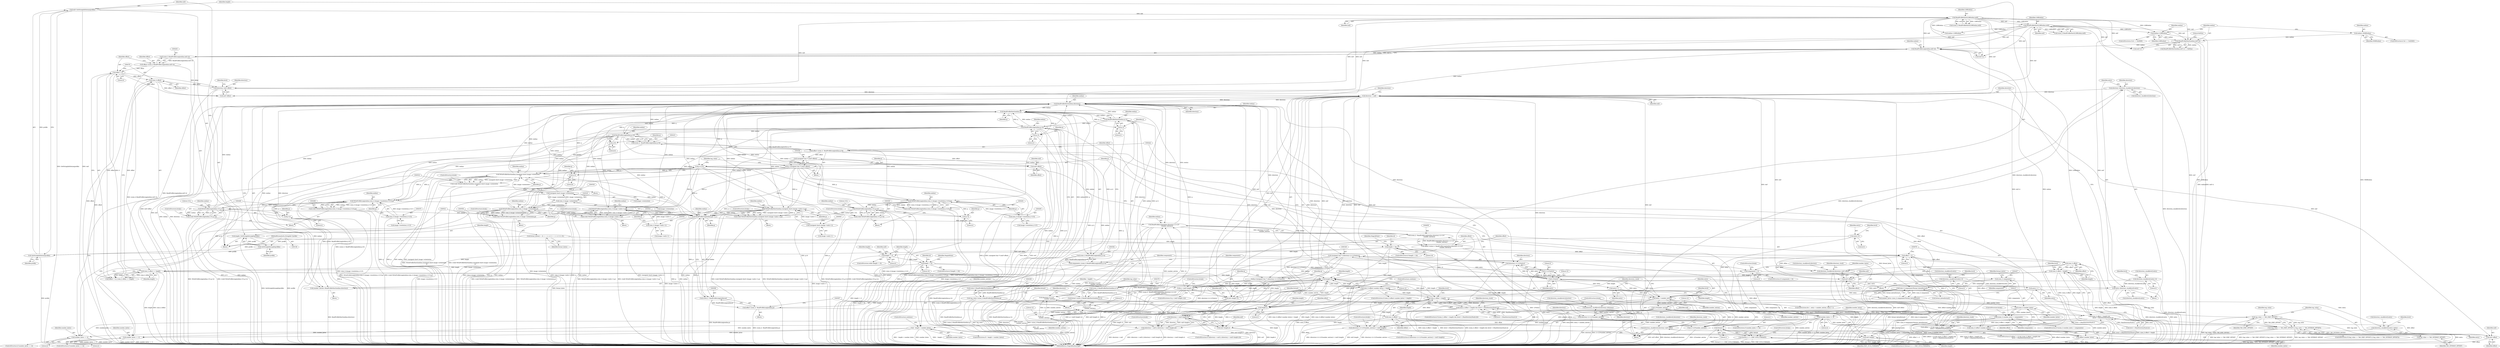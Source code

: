 digraph "1_ImageMagick_a7bb158b7bedd1449a34432feb3a67c8f1873bfa@array" {
"1000301" [label="(Call,directory=directory_stack[level].directory)"];
"1000624" [label="(Call,directory_stack[level].directory=exif+offset)"];
"1000317" [label="(Call,directory < exif)"];
"1000281" [label="(Call,directory=exif+offset)"];
"1000226" [label="(Call,ReadProfileShort(LSBEndian,exif))"];
"1000144" [label="(Call,ReadProfileShort(LSBEndian,exif))"];
"1000130" [label="(Call,exif=GetStringInfoDatum(profile))"];
"1000132" [label="(Call,GetStringInfoDatum(profile))"];
"1000128" [label="(Call,GetStringInfoLength(profile))"];
"1000110" [label="(MethodParameterIn,StringInfo *profile)"];
"1000275" [label="(Call,(size_t) offset)"];
"1000271" [label="(Call,offset < 0)"];
"1000260" [label="(Call,offset=(ssize_t) ReadProfileLong(endian,exif+4))"];
"1000262" [label="(Call,(ssize_t) ReadProfileLong(endian,exif+4))"];
"1000264" [label="(Call,ReadProfileLong(endian,exif+4))"];
"1000252" [label="(Call,ReadProfileShort(endian,exif+2))"];
"1000236" [label="(Call,endian=LSBEndian)"];
"1000244" [label="(Call,endian=MSBEndian)"];
"1000330" [label="(Call,ReadProfileShort(endian,directory))"];
"1000393" [label="(Call,ReadProfileLong(endian,q+4))"];
"1000377" [label="(Call,ReadProfileShort(endian,q+2))"];
"1000370" [label="(Call,ReadProfileShort(endian,q))"];
"1000506" [label="(Call,WriteProfileLong(endian,1UL,p+4))"];
"1000492" [label="(Call,WriteProfileLong(endian,(size_t) (image->resolution.y+0.5),p))"];
"1000434" [label="(Call,ReadProfileLong(endian,q+8))"];
"1000494" [label="(Call,(size_t) (image->resolution.y+0.5))"];
"1000423" [label="(Call,p=q+8)"];
"1000453" [label="(Call,p=(unsigned char *) (exif+offset))"];
"1000455" [label="(Call,(unsigned char *) (exif+offset))"];
"1000430" [label="(Call,offset=(ssize_t)  ReadProfileLong(endian,q+8))"];
"1000432" [label="(Call,(ssize_t)  ReadProfileLong(endian,q+8))"];
"1000564" [label="(Call,WriteProfileShort(endian,(unsigned short) (image->units+1),p))"];
"1000566" [label="(Call,(unsigned short) (image->units+1))"];
"1000533" [label="(Call,WriteProfileShort(endian,(unsigned short) image->orientation,\n            p))"];
"1000535" [label="(Call,(unsigned short) image->orientation)"];
"1000524" [label="(Call,(size_t) image->orientation)"];
"1000522" [label="(Call,WriteProfileLong(endian,(size_t) image->orientation,p))"];
"1000551" [label="(Call,WriteProfileLong(endian,(size_t) (image->units+1),p))"];
"1000553" [label="(Call,(size_t) (image->units+1))"];
"1000481" [label="(Call,WriteProfileLong(endian,1UL,p+4))"];
"1000467" [label="(Call,WriteProfileLong(endian,(size_t) (image->resolution.x+0.5),p))"];
"1000469" [label="(Call,(size_t) (image->resolution.x+0.5))"];
"1000358" [label="(Call,q > (exif+length-12))"];
"1000346" [label="(Call,q=(unsigned char *) (directory+2+(12*entry)))"];
"1000348" [label="(Call,(unsigned char *) (directory+2+(12*entry)))"];
"1000354" [label="(Call,12*entry)"];
"1000334" [label="(Call,entry < number_entries)"];
"1000289" [label="(Call,entry=0)"];
"1000337" [label="(Call,entry++)"];
"1000308" [label="(Call,entry=directory_stack[level].entry)"];
"1000694" [label="(Call,directory_stack[level].entry=0)"];
"1000633" [label="(Call,directory_stack[level].entry=0)"];
"1000613" [label="(Call,entry++)"];
"1000328" [label="(Call,number_entries=ReadProfileShort(endian,directory))"];
"1000362" [label="(Call,length-12)"];
"1000674" [label="(Call,(size_t) offset < length)"];
"1000675" [label="(Call,(size_t) offset)"];
"1000670" [label="(Call,offset != 0)"];
"1000655" [label="(Call,offset=(ssize_t)  ReadProfileLong(endian,directory+2+(12*\n                number_entries)))"];
"1000657" [label="(Call,(ssize_t)  ReadProfileLong(endian,directory+2+(12*\n                number_entries)))"];
"1000659" [label="(Call,ReadProfileLong(endian,directory+2+(12*\n                number_entries)))"];
"1000590" [label="(Call,ReadProfileLong(endian,p))"];
"1000665" [label="(Call,12*\n                number_entries)"];
"1000648" [label="(Call,12*number_entries)"];
"1000595" [label="(Call,(size_t) offset < length)"];
"1000596" [label="(Call,(size_t) offset)"];
"1000586" [label="(Call,offset=(ssize_t)  ReadProfileLong(endian,p))"];
"1000588" [label="(Call,(ssize_t)  ReadProfileLong(endian,p))"];
"1000440" [label="(Call,(size_t) (offset+number_bytes) > length)"];
"1000441" [label="(Call,(size_t) (offset+number_bytes))"];
"1000420" [label="(Call,number_bytes <= 4)"];
"1000414" [label="(Call,(ssize_t) number_bytes)"];
"1000403" [label="(Call,number_bytes=(size_t) components*format_bytes[format])"];
"1000405" [label="(Call,(size_t) components*format_bytes[format])"];
"1000406" [label="(Call,(size_t) components)"];
"1000399" [label="(Call,components < 0)"];
"1000389" [label="(Call,components=(ssize_t) ReadProfileLong(endian,q+4))"];
"1000391" [label="(Call,(ssize_t) ReadProfileLong(endian,q+4))"];
"1000122" [label="(Call,format_bytes[] = {0, 1, 1, 2, 4, 8, 1, 1, 2, 4, 8, 4, 8})"];
"1000274" [label="(Call,(size_t) offset >= length)"];
"1000217" [label="(Call,length < 16)"];
"1000157" [label="(Call,length != 0)"];
"1000135" [label="(Call,length < 16)"];
"1000126" [label="(Call,length=GetStringInfoLength(profile))"];
"1000324" [label="(Call,length-2)"];
"1000320" [label="(Call,directory > (exif+length-2))"];
"1000301" [label="(Call,directory=directory_stack[level].directory)"];
"1000685" [label="(Call,directory_stack[level].directory=exif+offset)"];
"1000316" [label="(Call,(directory < exif) || (directory > (exif+length-2)))"];
"1000368" [label="(Call,(ssize_t) ReadProfileShort(endian,q))"];
"1000366" [label="(Call,tag_value=(ssize_t) ReadProfileShort(endian,q))"];
"1000579" [label="(Call,tag_value == TAG_EXIF_OFFSET)"];
"1000578" [label="(Call,(tag_value == TAG_EXIF_OFFSET) || (tag_value == TAG_INTEROP_OFFSET))"];
"1000582" [label="(Call,tag_value == TAG_INTEROP_OFFSET)"];
"1000375" [label="(Call,(ssize_t) ReadProfileShort(endian,q+2))"];
"1000373" [label="(Call,format=(ssize_t) ReadProfileShort(endian,q+2))"];
"1000384" [label="(Call,format-1)"];
"1000383" [label="(Call,(format-1) >= EXIF_NUM_FORMATS)"];
"1000413" [label="(Call,(ssize_t) number_bytes < components)"];
"1000322" [label="(Call,exif+length-2)"];
"1000360" [label="(Call,exif+length-12)"];
"1000594" [label="(Call,((size_t) offset < length) && (level < (MaxDirectoryStack-2)))"];
"1000673" [label="(Call,((size_t) offset < length) &&\n                  (level < (MaxDirectoryStack-2)))"];
"1000669" [label="(Call,(offset != 0) && ((size_t) offset < length) &&\n                  (level < (MaxDirectoryStack-2)))"];
"1000643" [label="(Call,(directory+2+(12*number_entries)) > (exif+length))"];
"1000651" [label="(Call,exif+length)"];
"1000443" [label="(Call,offset+number_bytes)"];
"1000449" [label="(Call,~length < number_bytes)"];
"1000516" [label="(Call,number_bytes == 4)"];
"1000545" [label="(Call,number_bytes == 4)"];
"1000465" [label="(Call,(void) WriteProfileLong(endian,(size_t) (image->resolution.x+0.5),p))"];
"1000479" [label="(Call,(void) WriteProfileLong(endian,1UL,p+4))"];
"1000630" [label="(Call,exif+offset)"];
"1000691" [label="(Call,exif+offset)"];
"1000484" [label="(Call,p+4)"];
"1000490" [label="(Call,(void) WriteProfileLong(endian,(size_t) (image->resolution.y+0.5),p))"];
"1000504" [label="(Call,(void) WriteProfileLong(endian,1UL,p+4))"];
"1000509" [label="(Call,p+4)"];
"1000520" [label="(Call,(void) WriteProfileLong(endian,(size_t) image->orientation,p))"];
"1000531" [label="(Call,(void) WriteProfileShort(endian,(unsigned short) image->orientation,\n            p))"];
"1000549" [label="(Call,(void) WriteProfileLong(endian,(size_t) (image->units+1),p))"];
"1000562" [label="(Call,(void) WriteProfileShort(endian,(unsigned short) (image->units+1),p))"];
"1000457" [label="(Call,exif+offset)"];
"1000379" [label="(Call,q+2)"];
"1000395" [label="(Call,q+4)"];
"1000425" [label="(Call,q+8)"];
"1000436" [label="(Call,q+8)"];
"1000350" [label="(Call,directory+2+(12*entry))"];
"1000352" [label="(Call,2+(12*entry))"];
"1000615" [label="(Call,directory_stack[level].entry=entry)"];
"1000644" [label="(Call,directory+2+(12*number_entries))"];
"1000646" [label="(Call,2+(12*number_entries))"];
"1000661" [label="(Call,directory+2+(12*\n                number_entries))"];
"1000663" [label="(Call,2+(12*\n                number_entries))"];
"1000606" [label="(Call,directory_stack[level].directory=directory)"];
"1000445" [label="(Identifier,number_bytes)"];
"1000646" [label="(Call,2+(12*number_entries))"];
"1000257" [label="(Literal,0x002a)"];
"1000422" [label="(Literal,4)"];
"1000373" [label="(Call,format=(ssize_t) ReadProfileShort(endian,q+2))"];
"1000487" [label="(ControlStructure,break;)"];
"1000219" [label="(Literal,16)"];
"1000271" [label="(Call,offset < 0)"];
"1000404" [label="(Identifier,number_bytes)"];
"1000511" [label="(Literal,4)"];
"1000533" [label="(Call,WriteProfileShort(endian,(unsigned short) image->orientation,\n            p))"];
"1000431" [label="(Identifier,offset)"];
"1000484" [label="(Call,p+4)"];
"1000328" [label="(Call,number_entries=ReadProfileShort(endian,directory))"];
"1000379" [label="(Call,q+2)"];
"1000144" [label="(Call,ReadProfileShort(LSBEndian,exif))"];
"1000568" [label="(Call,image->units+1)"];
"1000325" [label="(Identifier,length)"];
"1000126" [label="(Call,length=GetStringInfoLength(profile))"];
"1000287" [label="(Identifier,level)"];
"1000321" [label="(Identifier,directory)"];
"1000649" [label="(Literal,12)"];
"1000595" [label="(Call,(size_t) offset < length)"];
"1000401" [label="(Literal,0)"];
"1000335" [label="(Identifier,entry)"];
"1000446" [label="(Identifier,length)"];
"1000331" [label="(Identifier,endian)"];
"1000371" [label="(Identifier,endian)"];
"1000483" [label="(Literal,1UL)"];
"1000458" [label="(Identifier,exif)"];
"1000596" [label="(Call,(size_t) offset)"];
"1000432" [label="(Call,(ssize_t)  ReadProfileLong(endian,q+8))"];
"1000142" [label="(Call,(ssize_t) ReadProfileShort(LSBEndian,exif))"];
"1000136" [label="(Identifier,length)"];
"1000452" [label="(ControlStructure,continue;)"];
"1000375" [label="(Call,(ssize_t) ReadProfileShort(endian,q+2))"];
"1000423" [label="(Call,p=q+8)"];
"1000272" [label="(Identifier,offset)"];
"1000226" [label="(Call,ReadProfileShort(LSBEndian,exif))"];
"1000361" [label="(Identifier,exif)"];
"1000644" [label="(Call,directory+2+(12*number_entries))"];
"1000703" [label="(ControlStructure,break;)"];
"1000296" [label="(Identifier,level)"];
"1000482" [label="(Identifier,endian)"];
"1000224" [label="(Call,(ssize_t) ReadProfileShort(LSBEndian,exif))"];
"1000330" [label="(Call,ReadProfileShort(endian,directory))"];
"1000586" [label="(Call,offset=(ssize_t)  ReadProfileLong(endian,p))"];
"1000281" [label="(Call,directory=exif+offset)"];
"1000130" [label="(Call,exif=GetStringInfoDatum(profile))"];
"1000360" [label="(Call,exif+length-12)"];
"1000545" [label="(Call,number_bytes == 4)"];
"1000600" [label="(Call,level < (MaxDirectoryStack-2))"];
"1000303" [label="(Call,directory_stack[level].directory)"];
"1000553" [label="(Call,(size_t) (image->units+1))"];
"1000111" [label="(Block,)"];
"1000110" [label="(MethodParameterIn,StringInfo *profile)"];
"1000359" [label="(Identifier,q)"];
"1000289" [label="(Call,entry=0)"];
"1000656" [label="(Identifier,offset)"];
"1000409" [label="(Call,format_bytes[format])"];
"1000655" [label="(Call,offset=(ssize_t)  ReadProfileLong(endian,directory+2+(12*\n                number_entries)))"];
"1000282" [label="(Identifier,directory)"];
"1000692" [label="(Identifier,exif)"];
"1000253" [label="(Identifier,endian)"];
"1000368" [label="(Call,(ssize_t) ReadProfileShort(endian,q))"];
"1000134" [label="(ControlStructure,if (length < 16))"];
"1000516" [label="(Call,number_bytes == 4)"];
"1000420" [label="(Call,number_bytes <= 4)"];
"1000684" [label="(Block,)"];
"1000317" [label="(Call,directory < exif)"];
"1000662" [label="(Identifier,directory)"];
"1000158" [label="(Identifier,length)"];
"1000686" [label="(Call,directory_stack[level].directory)"];
"1000262" [label="(Call,(ssize_t) ReadProfileLong(endian,exif+4))"];
"1000680" [label="(Identifier,level)"];
"1000519" [label="(Block,)"];
"1000324" [label="(Call,length-2)"];
"1000364" [label="(Literal,12)"];
"1000327" [label="(ControlStructure,break;)"];
"1000388" [label="(ControlStructure,break;)"];
"1000526" [label="(Call,image->orientation)"];
"1000332" [label="(Identifier,directory)"];
"1000504" [label="(Call,(void) WriteProfileLong(endian,1UL,p+4))"];
"1000418" [label="(ControlStructure,break;)"];
"1000616" [label="(Call,directory_stack[level].entry)"];
"1000135" [label="(Call,length < 16)"];
"1000419" [label="(ControlStructure,if (number_bytes <= 4))"];
"1000237" [label="(Identifier,endian)"];
"1000229" [label="(Call,endian=LSBEndian)"];
"1000293" [label="(Block,)"];
"1000625" [label="(Call,directory_stack[level].directory)"];
"1000469" [label="(Call,(size_t) (image->resolution.x+0.5))"];
"1000455" [label="(Call,(unsigned char *) (exif+offset))"];
"1000333" [label="(ControlStructure,for ( ; entry < number_entries; entry++))"];
"1000440" [label="(Call,(size_t) (offset+number_bytes) > length)"];
"1000566" [label="(Call,(unsigned short) (image->units+1))"];
"1000668" [label="(ControlStructure,if ((offset != 0) && ((size_t) offset < length) &&\n                  (level < (MaxDirectoryStack-2))))"];
"1000606" [label="(Call,directory_stack[level].directory=directory)"];
"1000534" [label="(Identifier,endian)"];
"1000583" [label="(Identifier,tag_value)"];
"1000641" [label="(Identifier,level)"];
"1000594" [label="(Call,((size_t) offset < length) && (level < (MaxDirectoryStack-2)))"];
"1000564" [label="(Call,WriteProfileShort(endian,(unsigned short) (image->units+1),p))"];
"1000326" [label="(Literal,2)"];
"1000467" [label="(Call,WriteProfileLong(endian,(size_t) (image->resolution.x+0.5),p))"];
"1000128" [label="(Call,GetStringInfoLength(profile))"];
"1000273" [label="(Literal,0)"];
"1000270" [label="(Call,(offset < 0) || (size_t) offset >= length)"];
"1000530" [label="(ControlStructure,break;)"];
"1000381" [label="(Literal,2)"];
"1000695" [label="(Call,directory_stack[level].entry)"];
"1000468" [label="(Identifier,endian)"];
"1000479" [label="(Call,(void) WriteProfileLong(endian,1UL,p+4))"];
"1000390" [label="(Identifier,components)"];
"1000548" [label="(Block,)"];
"1000146" [label="(Identifier,exif)"];
"1000441" [label="(Call,(size_t) (offset+number_bytes))"];
"1000240" [label="(ControlStructure,if (id == 0x4D4D))"];
"1000592" [label="(Identifier,p)"];
"1000275" [label="(Call,(size_t) offset)"];
"1000587" [label="(Identifier,offset)"];
"1000578" [label="(Call,(tag_value == TAG_EXIF_OFFSET) || (tag_value == TAG_INTEROP_OFFSET))"];
"1000537" [label="(Call,image->orientation)"];
"1000395" [label="(Call,q+4)"];
"1000685" [label="(Call,directory_stack[level].directory=exif+offset)"];
"1000503" [label="(Identifier,p)"];
"1000319" [label="(Identifier,exif)"];
"1000252" [label="(Call,ReadProfileShort(endian,exif+2))"];
"1000653" [label="(Identifier,length)"];
"1000443" [label="(Call,offset+number_bytes)"];
"1000251" [label="(Call,ReadProfileShort(endian,exif+2) != 0x002a)"];
"1000406" [label="(Call,(size_t) components)"];
"1000672" [label="(Literal,0)"];
"1000216" [label="(ControlStructure,if (length < 16))"];
"1000631" [label="(Identifier,exif)"];
"1000489" [label="(Block,)"];
"1000544" [label="(ControlStructure,if (number_bytes == 4))"];
"1000400" [label="(Identifier,components)"];
"1000383" [label="(Call,(format-1) >= EXIF_NUM_FORMATS)"];
"1000365" [label="(ControlStructure,break;)"];
"1000438" [label="(Literal,8)"];
"1000547" [label="(Literal,4)"];
"1000405" [label="(Call,(size_t) components*format_bytes[format])"];
"1000351" [label="(Identifier,directory)"];
"1000425" [label="(Call,q+8)"];
"1000122" [label="(Call,format_bytes[] = {0, 1, 1, 2, 4, 8, 1, 1, 2, 4, 8, 4, 8})"];
"1000448" [label="(ControlStructure,if (~length < number_bytes))"];
"1000485" [label="(Identifier,p)"];
"1000574" [label="(ControlStructure,break;)"];
"1000131" [label="(Identifier,exif)"];
"1000329" [label="(Identifier,number_entries)"];
"1000507" [label="(Identifier,endian)"];
"1000283" [label="(Call,exif+offset)"];
"1000274" [label="(Call,(size_t) offset >= length)"];
"1000524" [label="(Call,(size_t) image->orientation)"];
"1000705" [label="(Identifier,level)"];
"1000336" [label="(Identifier,number_entries)"];
"1000663" [label="(Call,2+(12*\n                number_entries))"];
"1000221" [label="(Identifier,MagickFalse)"];
"1000246" [label="(Identifier,MSBEndian)"];
"1000552" [label="(Identifier,endian)"];
"1000424" [label="(Identifier,p)"];
"1000660" [label="(Identifier,endian)"];
"1000518" [label="(Literal,4)"];
"1000694" [label="(Call,directory_stack[level].entry=0)"];
"1000353" [label="(Literal,2)"];
"1000561" [label="(ControlStructure,break;)"];
"1000508" [label="(Literal,1UL)"];
"1000506" [label="(Call,WriteProfileLong(endian,1UL,p+4))"];
"1000377" [label="(Call,ReadProfileShort(endian,q+2))"];
"1000322" [label="(Call,exif+length-2)"];
"1000350" [label="(Call,directory+2+(12*entry))"];
"1000399" [label="(Call,components < 0)"];
"1000434" [label="(Call,ReadProfileLong(endian,q+8))"];
"1000645" [label="(Identifier,directory)"];
"1000654" [label="(ControlStructure,break;)"];
"1000430" [label="(Call,offset=(ssize_t)  ReadProfileLong(endian,q+8))"];
"1000412" [label="(ControlStructure,if ((ssize_t) number_bytes < components))"];
"1000599" [label="(Identifier,length)"];
"1000218" [label="(Identifier,length)"];
"1000357" [label="(ControlStructure,if (q > (exif+length-12)))"];
"1000615" [label="(Call,directory_stack[level].entry=entry)"];
"1000302" [label="(Identifier,directory)"];
"1000509" [label="(Call,p+4)"];
"1000486" [label="(Literal,4)"];
"1000464" [label="(Block,)"];
"1000362" [label="(Call,length-12)"];
"1000137" [label="(Literal,16)"];
"1000386" [label="(Literal,1)"];
"1000380" [label="(Identifier,q)"];
"1000661" [label="(Call,directory+2+(12*\n                number_entries))"];
"1000141" [label="(Identifier,id)"];
"1000688" [label="(Identifier,directory_stack)"];
"1000156" [label="(ControlStructure,while (length != 0))"];
"1000290" [label="(Identifier,entry)"];
"1000591" [label="(Identifier,endian)"];
"1000664" [label="(Literal,2)"];
"1000410" [label="(Identifier,format_bytes)"];
"1000541" [label="(ControlStructure,break;)"];
"1000265" [label="(Identifier,endian)"];
"1000514" [label="(Block,)"];
"1000426" [label="(Identifier,q)"];
"1000634" [label="(Call,directory_stack[level].entry)"];
"1000585" [label="(Block,)"];
"1000510" [label="(Identifier,p)"];
"1000647" [label="(Literal,2)"];
"1000145" [label="(Identifier,LSBEndian)"];
"1000447" [label="(ControlStructure,continue;)"];
"1000709" [label="(MethodReturn,MagickBooleanType)"];
"1000123" [label="(Identifier,format_bytes)"];
"1000227" [label="(Identifier,LSBEndian)"];
"1000512" [label="(ControlStructure,break;)"];
"1000593" [label="(ControlStructure,if (((size_t) offset < length) && (level < (MaxDirectoryStack-2))))"];
"1000291" [label="(Literal,0)"];
"1000496" [label="(Call,image->resolution.y+0.5)"];
"1000323" [label="(Identifier,exif)"];
"1000546" [label="(Identifier,number_bytes)"];
"1000457" [label="(Call,exif+offset)"];
"1000308" [label="(Call,entry=directory_stack[level].entry)"];
"1000245" [label="(Identifier,endian)"];
"1000588" [label="(Call,(ssize_t)  ReadProfileLong(endian,p))"];
"1000451" [label="(Identifier,number_bytes)"];
"1000702" [label="(Identifier,level)"];
"1000642" [label="(ControlStructure,if ((directory+2+(12*number_entries)) > (exif+length)))"];
"1000260" [label="(Call,offset=(ssize_t) ReadProfileLong(endian,exif+4))"];
"1000378" [label="(Identifier,endian)"];
"1000624" [label="(Call,directory_stack[level].directory=exif+offset)"];
"1000648" [label="(Call,12*number_entries)"];
"1000436" [label="(Call,q+8)"];
"1000490" [label="(Call,(void) WriteProfileLong(endian,(size_t) (image->resolution.y+0.5),p))"];
"1000540" [label="(Identifier,p)"];
"1000372" [label="(Identifier,q)"];
"1000531" [label="(Call,(void) WriteProfileShort(endian,(unsigned short) image->orientation,\n            p))"];
"1000354" [label="(Call,12*entry)"];
"1000621" [label="(Identifier,entry)"];
"1000133" [label="(Identifier,profile)"];
"1000560" [label="(Identifier,p)"];
"1000421" [label="(Identifier,number_bytes)"];
"1000549" [label="(Call,(void) WriteProfileLong(endian,(size_t) (image->units+1),p))"];
"1000613" [label="(Call,entry++)"];
"1000623" [label="(Identifier,level)"];
"1000347" [label="(Identifier,q)"];
"1000338" [label="(Identifier,entry)"];
"1000358" [label="(Call,q > (exif+length-12))"];
"1000408" [label="(Identifier,components)"];
"1000657" [label="(Call,(ssize_t)  ReadProfileLong(endian,directory+2+(12*\n                number_entries)))"];
"1000601" [label="(Identifier,level)"];
"1000394" [label="(Identifier,endian)"];
"1000697" [label="(Identifier,directory_stack)"];
"1000582" [label="(Call,tag_value == TAG_INTEROP_OFFSET)"];
"1000515" [label="(ControlStructure,if (number_bytes == 4))"];
"1000254" [label="(Call,exif+2)"];
"1000667" [label="(Identifier,number_entries)"];
"1000278" [label="(Identifier,length)"];
"1000481" [label="(Call,WriteProfileLong(endian,1UL,p+4))"];
"1000674" [label="(Call,(size_t) offset < length)"];
"1000139" [label="(Identifier,MagickFalse)"];
"1000562" [label="(Call,(void) WriteProfileShort(endian,(unsigned short) (image->units+1),p))"];
"1000691" [label="(Call,exif+offset)"];
"1000413" [label="(Call,(ssize_t) number_bytes < components)"];
"1000374" [label="(Identifier,format)"];
"1000316" [label="(Call,(directory < exif) || (directory > (exif+length-2)))"];
"1000693" [label="(Identifier,offset)"];
"1000577" [label="(ControlStructure,if ((tag_value == TAG_EXIF_OFFSET) || (tag_value == TAG_INTEROP_OFFSET)))"];
"1000223" [label="(Identifier,id)"];
"1000416" [label="(Identifier,number_bytes)"];
"1000565" [label="(Identifier,endian)"];
"1000632" [label="(Identifier,offset)"];
"1000159" [label="(Literal,0)"];
"1000429" [label="(Block,)"];
"1000580" [label="(Identifier,tag_value)"];
"1000397" [label="(Literal,4)"];
"1000493" [label="(Identifier,endian)"];
"1000598" [label="(Identifier,offset)"];
"1000651" [label="(Call,exif+length)"];
"1000459" [label="(Identifier,offset)"];
"1000363" [label="(Identifier,length)"];
"1000435" [label="(Identifier,endian)"];
"1000366" [label="(Call,tag_value=(ssize_t) ReadProfileShort(endian,q))"];
"1000555" [label="(Call,image->units+1)"];
"1000385" [label="(Identifier,format)"];
"1000315" [label="(ControlStructure,if ((directory < exif) || (directory > (exif+length-2))))"];
"1000232" [label="(ControlStructure,if (id == 0x4949))"];
"1000522" [label="(Call,WriteProfileLong(endian,(size_t) image->orientation,p))"];
"1000618" [label="(Identifier,directory_stack)"];
"1000652" [label="(Identifier,exif)"];
"1000301" [label="(Call,directory=directory_stack[level].directory)"];
"1000277" [label="(Identifier,offset)"];
"1000671" [label="(Identifier,offset)"];
"1000636" [label="(Identifier,directory_stack)"];
"1000494" [label="(Call,(size_t) (image->resolution.y+0.5))"];
"1000609" [label="(Identifier,directory_stack)"];
"1000346" [label="(Call,q=(unsigned char *) (directory+2+(12*entry)))"];
"1000217" [label="(Call,length < 16)"];
"1000402" [label="(ControlStructure,break;)"];
"1000573" [label="(Identifier,p)"];
"1000461" [label="(Identifier,tag_value)"];
"1000678" [label="(Identifier,length)"];
"1000228" [label="(Identifier,exif)"];
"1000454" [label="(Identifier,p)"];
"1000132" [label="(Call,GetStringInfoDatum(profile))"];
"1000639" [label="(Literal,0)"];
"1000669" [label="(Call,(offset != 0) && ((size_t) offset < length) &&\n                  (level < (MaxDirectoryStack-2)))"];
"1000356" [label="(Identifier,entry)"];
"1000675" [label="(Call,(size_t) offset)"];
"1000581" [label="(Identifier,TAG_EXIF_OFFSET)"];
"1000352" [label="(Call,2+(12*entry))"];
"1000236" [label="(Call,endian=LSBEndian)"];
"1000334" [label="(Call,entry < number_entries)"];
"1000700" [label="(Literal,0)"];
"1000367" [label="(Identifier,tag_value)"];
"1000398" [label="(ControlStructure,if (components < 0))"];
"1000414" [label="(Call,(ssize_t) number_bytes)"];
"1000453" [label="(Call,p=(unsigned char *) (exif+offset))"];
"1000520" [label="(Call,(void) WriteProfileLong(endian,(size_t) image->orientation,p))"];
"1000650" [label="(Identifier,number_entries)"];
"1000309" [label="(Identifier,entry)"];
"1000492" [label="(Call,WriteProfileLong(endian,(size_t) (image->resolution.y+0.5),p))"];
"1000264" [label="(Call,ReadProfileLong(endian,exif+4))"];
"1000244" [label="(Call,endian=MSBEndian)"];
"1000614" [label="(Identifier,entry)"];
"1000607" [label="(Call,directory_stack[level].directory)"];
"1000670" [label="(Call,offset != 0)"];
"1000310" [label="(Call,directory_stack[level].entry)"];
"1000523" [label="(Identifier,endian)"];
"1000318" [label="(Identifier,directory)"];
"1000677" [label="(Identifier,offset)"];
"1000444" [label="(Identifier,offset)"];
"1000348" [label="(Call,(unsigned char *) (directory+2+(12*entry)))"];
"1000387" [label="(Identifier,EXIF_NUM_FORMATS)"];
"1000370" [label="(Call,ReadProfileShort(endian,q))"];
"1000437" [label="(Identifier,q)"];
"1000427" [label="(Literal,8)"];
"1000666" [label="(Literal,12)"];
"1000517" [label="(Identifier,number_bytes)"];
"1000157" [label="(Call,length != 0)"];
"1000529" [label="(Identifier,p)"];
"1000535" [label="(Call,(unsigned short) image->orientation)"];
"1000337" [label="(Call,entry++)"];
"1000465" [label="(Call,(void) WriteProfileLong(endian,(size_t) (image->resolution.x+0.5),p))"];
"1000449" [label="(Call,~length < number_bytes)"];
"1000320" [label="(Call,directory > (exif+length-2))"];
"1000393" [label="(Call,ReadProfileLong(endian,q+4))"];
"1000127" [label="(Identifier,length)"];
"1000679" [label="(Call,level < (MaxDirectoryStack-2))"];
"1000665" [label="(Call,12*\n                number_entries)"];
"1000417" [label="(Identifier,components)"];
"1000543" [label="(Block,)"];
"1000403" [label="(Call,number_bytes=(size_t) components*format_bytes[format])"];
"1000389" [label="(Call,components=(ssize_t) ReadProfileLong(endian,q+4))"];
"1000384" [label="(Call,format-1)"];
"1000579" [label="(Call,tag_value == TAG_EXIF_OFFSET)"];
"1000612" [label="(Identifier,directory)"];
"1000439" [label="(ControlStructure,if ((size_t) (offset+number_bytes) > length))"];
"1000382" [label="(ControlStructure,if ((format-1) >= EXIF_NUM_FORMATS))"];
"1000355" [label="(Literal,12)"];
"1000633" [label="(Call,directory_stack[level].entry=0)"];
"1000643" [label="(Call,(directory+2+(12*number_entries)) > (exif+length))"];
"1000584" [label="(Identifier,TAG_INTEROP_OFFSET)"];
"1000478" [label="(Identifier,p)"];
"1000165" [label="(Identifier,exif)"];
"1000471" [label="(Call,image->resolution.x+0.5)"];
"1000298" [label="(Block,)"];
"1000391" [label="(Call,(ssize_t) ReadProfileLong(endian,q+4))"];
"1000129" [label="(Identifier,profile)"];
"1000396" [label="(Identifier,q)"];
"1000266" [label="(Call,exif+4)"];
"1000630" [label="(Call,exif+offset)"];
"1000659" [label="(Call,ReadProfileLong(endian,directory+2+(12*\n                number_entries)))"];
"1000551" [label="(Call,WriteProfileLong(endian,(size_t) (image->units+1),p))"];
"1000238" [label="(Identifier,LSBEndian)"];
"1000450" [label="(Identifier,~length)"];
"1000261" [label="(Identifier,offset)"];
"1000673" [label="(Call,((size_t) offset < length) &&\n                  (level < (MaxDirectoryStack-2)))"];
"1000339" [label="(Block,)"];
"1000590" [label="(Call,ReadProfileLong(endian,p))"];
"1000605" [label="(Block,)"];
"1000301" -> "1000298"  [label="AST: "];
"1000301" -> "1000303"  [label="CFG: "];
"1000302" -> "1000301"  [label="AST: "];
"1000303" -> "1000301"  [label="AST: "];
"1000309" -> "1000301"  [label="CFG: "];
"1000301" -> "1000709"  [label="DDG: directory_stack[level].directory"];
"1000624" -> "1000301"  [label="DDG: directory_stack[level].directory"];
"1000685" -> "1000301"  [label="DDG: directory_stack[level].directory"];
"1000301" -> "1000317"  [label="DDG: directory"];
"1000624" -> "1000605"  [label="AST: "];
"1000624" -> "1000630"  [label="CFG: "];
"1000625" -> "1000624"  [label="AST: "];
"1000630" -> "1000624"  [label="AST: "];
"1000636" -> "1000624"  [label="CFG: "];
"1000624" -> "1000709"  [label="DDG: exif+offset"];
"1000624" -> "1000709"  [label="DDG: directory_stack[level].directory"];
"1000317" -> "1000624"  [label="DDG: exif"];
"1000596" -> "1000624"  [label="DDG: offset"];
"1000317" -> "1000316"  [label="AST: "];
"1000317" -> "1000319"  [label="CFG: "];
"1000318" -> "1000317"  [label="AST: "];
"1000319" -> "1000317"  [label="AST: "];
"1000321" -> "1000317"  [label="CFG: "];
"1000316" -> "1000317"  [label="CFG: "];
"1000317" -> "1000709"  [label="DDG: directory"];
"1000317" -> "1000709"  [label="DDG: exif"];
"1000317" -> "1000316"  [label="DDG: directory"];
"1000317" -> "1000316"  [label="DDG: exif"];
"1000281" -> "1000317"  [label="DDG: directory"];
"1000330" -> "1000317"  [label="DDG: directory"];
"1000226" -> "1000317"  [label="DDG: exif"];
"1000144" -> "1000317"  [label="DDG: exif"];
"1000317" -> "1000320"  [label="DDG: directory"];
"1000317" -> "1000320"  [label="DDG: exif"];
"1000317" -> "1000322"  [label="DDG: exif"];
"1000317" -> "1000330"  [label="DDG: directory"];
"1000317" -> "1000358"  [label="DDG: exif"];
"1000317" -> "1000360"  [label="DDG: exif"];
"1000317" -> "1000630"  [label="DDG: exif"];
"1000317" -> "1000643"  [label="DDG: exif"];
"1000317" -> "1000651"  [label="DDG: exif"];
"1000317" -> "1000685"  [label="DDG: exif"];
"1000317" -> "1000691"  [label="DDG: exif"];
"1000281" -> "1000111"  [label="AST: "];
"1000281" -> "1000283"  [label="CFG: "];
"1000282" -> "1000281"  [label="AST: "];
"1000283" -> "1000281"  [label="AST: "];
"1000287" -> "1000281"  [label="CFG: "];
"1000281" -> "1000709"  [label="DDG: exif+offset"];
"1000226" -> "1000281"  [label="DDG: exif"];
"1000144" -> "1000281"  [label="DDG: exif"];
"1000275" -> "1000281"  [label="DDG: offset"];
"1000271" -> "1000281"  [label="DDG: offset"];
"1000226" -> "1000224"  [label="AST: "];
"1000226" -> "1000228"  [label="CFG: "];
"1000227" -> "1000226"  [label="AST: "];
"1000228" -> "1000226"  [label="AST: "];
"1000224" -> "1000226"  [label="CFG: "];
"1000226" -> "1000709"  [label="DDG: exif"];
"1000226" -> "1000224"  [label="DDG: LSBEndian"];
"1000226" -> "1000224"  [label="DDG: exif"];
"1000144" -> "1000226"  [label="DDG: LSBEndian"];
"1000144" -> "1000226"  [label="DDG: exif"];
"1000226" -> "1000229"  [label="DDG: LSBEndian"];
"1000226" -> "1000236"  [label="DDG: LSBEndian"];
"1000226" -> "1000252"  [label="DDG: exif"];
"1000226" -> "1000254"  [label="DDG: exif"];
"1000226" -> "1000264"  [label="DDG: exif"];
"1000226" -> "1000266"  [label="DDG: exif"];
"1000226" -> "1000283"  [label="DDG: exif"];
"1000144" -> "1000142"  [label="AST: "];
"1000144" -> "1000146"  [label="CFG: "];
"1000145" -> "1000144"  [label="AST: "];
"1000146" -> "1000144"  [label="AST: "];
"1000142" -> "1000144"  [label="CFG: "];
"1000144" -> "1000709"  [label="DDG: LSBEndian"];
"1000144" -> "1000709"  [label="DDG: exif"];
"1000144" -> "1000142"  [label="DDG: LSBEndian"];
"1000144" -> "1000142"  [label="DDG: exif"];
"1000130" -> "1000144"  [label="DDG: exif"];
"1000144" -> "1000229"  [label="DDG: LSBEndian"];
"1000144" -> "1000236"  [label="DDG: LSBEndian"];
"1000144" -> "1000252"  [label="DDG: exif"];
"1000144" -> "1000254"  [label="DDG: exif"];
"1000144" -> "1000264"  [label="DDG: exif"];
"1000144" -> "1000266"  [label="DDG: exif"];
"1000144" -> "1000283"  [label="DDG: exif"];
"1000130" -> "1000111"  [label="AST: "];
"1000130" -> "1000132"  [label="CFG: "];
"1000131" -> "1000130"  [label="AST: "];
"1000132" -> "1000130"  [label="AST: "];
"1000136" -> "1000130"  [label="CFG: "];
"1000130" -> "1000709"  [label="DDG: GetStringInfoDatum(profile)"];
"1000130" -> "1000709"  [label="DDG: exif"];
"1000132" -> "1000130"  [label="DDG: profile"];
"1000132" -> "1000133"  [label="CFG: "];
"1000133" -> "1000132"  [label="AST: "];
"1000132" -> "1000709"  [label="DDG: profile"];
"1000128" -> "1000132"  [label="DDG: profile"];
"1000110" -> "1000132"  [label="DDG: profile"];
"1000128" -> "1000126"  [label="AST: "];
"1000128" -> "1000129"  [label="CFG: "];
"1000129" -> "1000128"  [label="AST: "];
"1000126" -> "1000128"  [label="CFG: "];
"1000128" -> "1000126"  [label="DDG: profile"];
"1000110" -> "1000128"  [label="DDG: profile"];
"1000110" -> "1000108"  [label="AST: "];
"1000110" -> "1000709"  [label="DDG: profile"];
"1000275" -> "1000274"  [label="AST: "];
"1000275" -> "1000277"  [label="CFG: "];
"1000276" -> "1000275"  [label="AST: "];
"1000277" -> "1000275"  [label="AST: "];
"1000278" -> "1000275"  [label="CFG: "];
"1000275" -> "1000709"  [label="DDG: offset"];
"1000275" -> "1000274"  [label="DDG: offset"];
"1000271" -> "1000275"  [label="DDG: offset"];
"1000275" -> "1000283"  [label="DDG: offset"];
"1000271" -> "1000270"  [label="AST: "];
"1000271" -> "1000273"  [label="CFG: "];
"1000272" -> "1000271"  [label="AST: "];
"1000273" -> "1000271"  [label="AST: "];
"1000276" -> "1000271"  [label="CFG: "];
"1000270" -> "1000271"  [label="CFG: "];
"1000271" -> "1000709"  [label="DDG: offset"];
"1000271" -> "1000270"  [label="DDG: offset"];
"1000271" -> "1000270"  [label="DDG: 0"];
"1000260" -> "1000271"  [label="DDG: offset"];
"1000271" -> "1000283"  [label="DDG: offset"];
"1000260" -> "1000111"  [label="AST: "];
"1000260" -> "1000262"  [label="CFG: "];
"1000261" -> "1000260"  [label="AST: "];
"1000262" -> "1000260"  [label="AST: "];
"1000272" -> "1000260"  [label="CFG: "];
"1000260" -> "1000709"  [label="DDG: (ssize_t) ReadProfileLong(endian,exif+4)"];
"1000262" -> "1000260"  [label="DDG: ReadProfileLong(endian,exif+4)"];
"1000262" -> "1000264"  [label="CFG: "];
"1000263" -> "1000262"  [label="AST: "];
"1000264" -> "1000262"  [label="AST: "];
"1000262" -> "1000709"  [label="DDG: ReadProfileLong(endian,exif+4)"];
"1000264" -> "1000262"  [label="DDG: endian"];
"1000264" -> "1000262"  [label="DDG: exif+4"];
"1000264" -> "1000266"  [label="CFG: "];
"1000265" -> "1000264"  [label="AST: "];
"1000266" -> "1000264"  [label="AST: "];
"1000264" -> "1000709"  [label="DDG: endian"];
"1000264" -> "1000709"  [label="DDG: exif+4"];
"1000252" -> "1000264"  [label="DDG: endian"];
"1000264" -> "1000330"  [label="DDG: endian"];
"1000252" -> "1000251"  [label="AST: "];
"1000252" -> "1000254"  [label="CFG: "];
"1000253" -> "1000252"  [label="AST: "];
"1000254" -> "1000252"  [label="AST: "];
"1000257" -> "1000252"  [label="CFG: "];
"1000252" -> "1000709"  [label="DDG: endian"];
"1000252" -> "1000709"  [label="DDG: exif+2"];
"1000252" -> "1000251"  [label="DDG: endian"];
"1000252" -> "1000251"  [label="DDG: exif+2"];
"1000236" -> "1000252"  [label="DDG: endian"];
"1000244" -> "1000252"  [label="DDG: endian"];
"1000236" -> "1000232"  [label="AST: "];
"1000236" -> "1000238"  [label="CFG: "];
"1000237" -> "1000236"  [label="AST: "];
"1000238" -> "1000236"  [label="AST: "];
"1000253" -> "1000236"  [label="CFG: "];
"1000236" -> "1000709"  [label="DDG: LSBEndian"];
"1000244" -> "1000240"  [label="AST: "];
"1000244" -> "1000246"  [label="CFG: "];
"1000245" -> "1000244"  [label="AST: "];
"1000246" -> "1000244"  [label="AST: "];
"1000253" -> "1000244"  [label="CFG: "];
"1000244" -> "1000709"  [label="DDG: MSBEndian"];
"1000330" -> "1000328"  [label="AST: "];
"1000330" -> "1000332"  [label="CFG: "];
"1000331" -> "1000330"  [label="AST: "];
"1000332" -> "1000330"  [label="AST: "];
"1000328" -> "1000330"  [label="CFG: "];
"1000330" -> "1000709"  [label="DDG: endian"];
"1000330" -> "1000709"  [label="DDG: directory"];
"1000330" -> "1000328"  [label="DDG: endian"];
"1000330" -> "1000328"  [label="DDG: directory"];
"1000393" -> "1000330"  [label="DDG: endian"];
"1000659" -> "1000330"  [label="DDG: endian"];
"1000506" -> "1000330"  [label="DDG: endian"];
"1000590" -> "1000330"  [label="DDG: endian"];
"1000564" -> "1000330"  [label="DDG: endian"];
"1000533" -> "1000330"  [label="DDG: endian"];
"1000522" -> "1000330"  [label="DDG: endian"];
"1000551" -> "1000330"  [label="DDG: endian"];
"1000481" -> "1000330"  [label="DDG: endian"];
"1000434" -> "1000330"  [label="DDG: endian"];
"1000377" -> "1000330"  [label="DDG: endian"];
"1000320" -> "1000330"  [label="DDG: directory"];
"1000330" -> "1000348"  [label="DDG: directory"];
"1000330" -> "1000350"  [label="DDG: directory"];
"1000330" -> "1000370"  [label="DDG: endian"];
"1000330" -> "1000606"  [label="DDG: directory"];
"1000330" -> "1000643"  [label="DDG: directory"];
"1000330" -> "1000644"  [label="DDG: directory"];
"1000330" -> "1000659"  [label="DDG: directory"];
"1000330" -> "1000661"  [label="DDG: directory"];
"1000393" -> "1000391"  [label="AST: "];
"1000393" -> "1000395"  [label="CFG: "];
"1000394" -> "1000393"  [label="AST: "];
"1000395" -> "1000393"  [label="AST: "];
"1000391" -> "1000393"  [label="CFG: "];
"1000393" -> "1000709"  [label="DDG: endian"];
"1000393" -> "1000709"  [label="DDG: q+4"];
"1000393" -> "1000370"  [label="DDG: endian"];
"1000393" -> "1000391"  [label="DDG: endian"];
"1000393" -> "1000391"  [label="DDG: q+4"];
"1000377" -> "1000393"  [label="DDG: endian"];
"1000370" -> "1000393"  [label="DDG: q"];
"1000393" -> "1000434"  [label="DDG: endian"];
"1000393" -> "1000467"  [label="DDG: endian"];
"1000393" -> "1000492"  [label="DDG: endian"];
"1000393" -> "1000522"  [label="DDG: endian"];
"1000393" -> "1000533"  [label="DDG: endian"];
"1000393" -> "1000551"  [label="DDG: endian"];
"1000393" -> "1000564"  [label="DDG: endian"];
"1000393" -> "1000590"  [label="DDG: endian"];
"1000377" -> "1000375"  [label="AST: "];
"1000377" -> "1000379"  [label="CFG: "];
"1000378" -> "1000377"  [label="AST: "];
"1000379" -> "1000377"  [label="AST: "];
"1000375" -> "1000377"  [label="CFG: "];
"1000377" -> "1000709"  [label="DDG: q+2"];
"1000377" -> "1000709"  [label="DDG: endian"];
"1000377" -> "1000375"  [label="DDG: endian"];
"1000377" -> "1000375"  [label="DDG: q+2"];
"1000370" -> "1000377"  [label="DDG: endian"];
"1000370" -> "1000377"  [label="DDG: q"];
"1000370" -> "1000368"  [label="AST: "];
"1000370" -> "1000372"  [label="CFG: "];
"1000371" -> "1000370"  [label="AST: "];
"1000372" -> "1000370"  [label="AST: "];
"1000368" -> "1000370"  [label="CFG: "];
"1000370" -> "1000368"  [label="DDG: endian"];
"1000370" -> "1000368"  [label="DDG: q"];
"1000506" -> "1000370"  [label="DDG: endian"];
"1000564" -> "1000370"  [label="DDG: endian"];
"1000533" -> "1000370"  [label="DDG: endian"];
"1000434" -> "1000370"  [label="DDG: endian"];
"1000522" -> "1000370"  [label="DDG: endian"];
"1000551" -> "1000370"  [label="DDG: endian"];
"1000481" -> "1000370"  [label="DDG: endian"];
"1000358" -> "1000370"  [label="DDG: q"];
"1000370" -> "1000379"  [label="DDG: q"];
"1000370" -> "1000395"  [label="DDG: q"];
"1000370" -> "1000423"  [label="DDG: q"];
"1000370" -> "1000425"  [label="DDG: q"];
"1000370" -> "1000434"  [label="DDG: q"];
"1000370" -> "1000436"  [label="DDG: q"];
"1000506" -> "1000504"  [label="AST: "];
"1000506" -> "1000509"  [label="CFG: "];
"1000507" -> "1000506"  [label="AST: "];
"1000508" -> "1000506"  [label="AST: "];
"1000509" -> "1000506"  [label="AST: "];
"1000504" -> "1000506"  [label="CFG: "];
"1000506" -> "1000709"  [label="DDG: p+4"];
"1000506" -> "1000709"  [label="DDG: endian"];
"1000506" -> "1000504"  [label="DDG: endian"];
"1000506" -> "1000504"  [label="DDG: 1UL"];
"1000506" -> "1000504"  [label="DDG: p+4"];
"1000492" -> "1000506"  [label="DDG: endian"];
"1000492" -> "1000506"  [label="DDG: p"];
"1000506" -> "1000590"  [label="DDG: endian"];
"1000492" -> "1000490"  [label="AST: "];
"1000492" -> "1000503"  [label="CFG: "];
"1000493" -> "1000492"  [label="AST: "];
"1000494" -> "1000492"  [label="AST: "];
"1000503" -> "1000492"  [label="AST: "];
"1000490" -> "1000492"  [label="CFG: "];
"1000492" -> "1000709"  [label="DDG: (size_t) (image->resolution.y+0.5)"];
"1000492" -> "1000490"  [label="DDG: endian"];
"1000492" -> "1000490"  [label="DDG: (size_t) (image->resolution.y+0.5)"];
"1000492" -> "1000490"  [label="DDG: p"];
"1000434" -> "1000492"  [label="DDG: endian"];
"1000494" -> "1000492"  [label="DDG: image->resolution.y+0.5"];
"1000423" -> "1000492"  [label="DDG: p"];
"1000453" -> "1000492"  [label="DDG: p"];
"1000492" -> "1000509"  [label="DDG: p"];
"1000492" -> "1000590"  [label="DDG: p"];
"1000434" -> "1000432"  [label="AST: "];
"1000434" -> "1000436"  [label="CFG: "];
"1000435" -> "1000434"  [label="AST: "];
"1000436" -> "1000434"  [label="AST: "];
"1000432" -> "1000434"  [label="CFG: "];
"1000434" -> "1000709"  [label="DDG: q+8"];
"1000434" -> "1000709"  [label="DDG: endian"];
"1000434" -> "1000432"  [label="DDG: endian"];
"1000434" -> "1000432"  [label="DDG: q+8"];
"1000434" -> "1000467"  [label="DDG: endian"];
"1000434" -> "1000522"  [label="DDG: endian"];
"1000434" -> "1000533"  [label="DDG: endian"];
"1000434" -> "1000551"  [label="DDG: endian"];
"1000434" -> "1000564"  [label="DDG: endian"];
"1000434" -> "1000590"  [label="DDG: endian"];
"1000494" -> "1000496"  [label="CFG: "];
"1000495" -> "1000494"  [label="AST: "];
"1000496" -> "1000494"  [label="AST: "];
"1000503" -> "1000494"  [label="CFG: "];
"1000494" -> "1000709"  [label="DDG: image->resolution.y+0.5"];
"1000423" -> "1000419"  [label="AST: "];
"1000423" -> "1000425"  [label="CFG: "];
"1000424" -> "1000423"  [label="AST: "];
"1000425" -> "1000423"  [label="AST: "];
"1000461" -> "1000423"  [label="CFG: "];
"1000423" -> "1000709"  [label="DDG: q+8"];
"1000423" -> "1000709"  [label="DDG: p"];
"1000423" -> "1000467"  [label="DDG: p"];
"1000423" -> "1000522"  [label="DDG: p"];
"1000423" -> "1000533"  [label="DDG: p"];
"1000423" -> "1000551"  [label="DDG: p"];
"1000423" -> "1000564"  [label="DDG: p"];
"1000423" -> "1000590"  [label="DDG: p"];
"1000453" -> "1000429"  [label="AST: "];
"1000453" -> "1000455"  [label="CFG: "];
"1000454" -> "1000453"  [label="AST: "];
"1000455" -> "1000453"  [label="AST: "];
"1000461" -> "1000453"  [label="CFG: "];
"1000453" -> "1000709"  [label="DDG: (unsigned char *) (exif+offset)"];
"1000453" -> "1000709"  [label="DDG: p"];
"1000455" -> "1000453"  [label="DDG: exif+offset"];
"1000453" -> "1000467"  [label="DDG: p"];
"1000453" -> "1000522"  [label="DDG: p"];
"1000453" -> "1000533"  [label="DDG: p"];
"1000453" -> "1000551"  [label="DDG: p"];
"1000453" -> "1000564"  [label="DDG: p"];
"1000453" -> "1000590"  [label="DDG: p"];
"1000455" -> "1000457"  [label="CFG: "];
"1000456" -> "1000455"  [label="AST: "];
"1000457" -> "1000455"  [label="AST: "];
"1000455" -> "1000709"  [label="DDG: exif+offset"];
"1000430" -> "1000455"  [label="DDG: offset"];
"1000430" -> "1000429"  [label="AST: "];
"1000430" -> "1000432"  [label="CFG: "];
"1000431" -> "1000430"  [label="AST: "];
"1000432" -> "1000430"  [label="AST: "];
"1000442" -> "1000430"  [label="CFG: "];
"1000430" -> "1000709"  [label="DDG: (ssize_t)  ReadProfileLong(endian,q+8)"];
"1000432" -> "1000430"  [label="DDG: ReadProfileLong(endian,q+8)"];
"1000430" -> "1000441"  [label="DDG: offset"];
"1000430" -> "1000443"  [label="DDG: offset"];
"1000430" -> "1000457"  [label="DDG: offset"];
"1000433" -> "1000432"  [label="AST: "];
"1000432" -> "1000709"  [label="DDG: ReadProfileLong(endian,q+8)"];
"1000564" -> "1000562"  [label="AST: "];
"1000564" -> "1000573"  [label="CFG: "];
"1000565" -> "1000564"  [label="AST: "];
"1000566" -> "1000564"  [label="AST: "];
"1000573" -> "1000564"  [label="AST: "];
"1000562" -> "1000564"  [label="CFG: "];
"1000564" -> "1000709"  [label="DDG: (unsigned short) (image->units+1)"];
"1000564" -> "1000709"  [label="DDG: endian"];
"1000564" -> "1000709"  [label="DDG: p"];
"1000564" -> "1000562"  [label="DDG: endian"];
"1000564" -> "1000562"  [label="DDG: (unsigned short) (image->units+1)"];
"1000564" -> "1000562"  [label="DDG: p"];
"1000566" -> "1000564"  [label="DDG: image->units+1"];
"1000564" -> "1000590"  [label="DDG: endian"];
"1000564" -> "1000590"  [label="DDG: p"];
"1000566" -> "1000568"  [label="CFG: "];
"1000567" -> "1000566"  [label="AST: "];
"1000568" -> "1000566"  [label="AST: "];
"1000573" -> "1000566"  [label="CFG: "];
"1000566" -> "1000709"  [label="DDG: image->units+1"];
"1000533" -> "1000531"  [label="AST: "];
"1000533" -> "1000540"  [label="CFG: "];
"1000534" -> "1000533"  [label="AST: "];
"1000535" -> "1000533"  [label="AST: "];
"1000540" -> "1000533"  [label="AST: "];
"1000531" -> "1000533"  [label="CFG: "];
"1000533" -> "1000709"  [label="DDG: p"];
"1000533" -> "1000709"  [label="DDG: endian"];
"1000533" -> "1000709"  [label="DDG: (unsigned short) image->orientation"];
"1000533" -> "1000531"  [label="DDG: endian"];
"1000533" -> "1000531"  [label="DDG: (unsigned short) image->orientation"];
"1000533" -> "1000531"  [label="DDG: p"];
"1000535" -> "1000533"  [label="DDG: image->orientation"];
"1000533" -> "1000590"  [label="DDG: endian"];
"1000533" -> "1000590"  [label="DDG: p"];
"1000535" -> "1000537"  [label="CFG: "];
"1000536" -> "1000535"  [label="AST: "];
"1000537" -> "1000535"  [label="AST: "];
"1000540" -> "1000535"  [label="CFG: "];
"1000535" -> "1000709"  [label="DDG: image->orientation"];
"1000535" -> "1000524"  [label="DDG: image->orientation"];
"1000524" -> "1000535"  [label="DDG: image->orientation"];
"1000524" -> "1000522"  [label="AST: "];
"1000524" -> "1000526"  [label="CFG: "];
"1000525" -> "1000524"  [label="AST: "];
"1000526" -> "1000524"  [label="AST: "];
"1000529" -> "1000524"  [label="CFG: "];
"1000524" -> "1000709"  [label="DDG: image->orientation"];
"1000524" -> "1000522"  [label="DDG: image->orientation"];
"1000522" -> "1000520"  [label="AST: "];
"1000522" -> "1000529"  [label="CFG: "];
"1000523" -> "1000522"  [label="AST: "];
"1000529" -> "1000522"  [label="AST: "];
"1000520" -> "1000522"  [label="CFG: "];
"1000522" -> "1000709"  [label="DDG: (size_t) image->orientation"];
"1000522" -> "1000709"  [label="DDG: p"];
"1000522" -> "1000709"  [label="DDG: endian"];
"1000522" -> "1000520"  [label="DDG: endian"];
"1000522" -> "1000520"  [label="DDG: (size_t) image->orientation"];
"1000522" -> "1000520"  [label="DDG: p"];
"1000522" -> "1000590"  [label="DDG: endian"];
"1000522" -> "1000590"  [label="DDG: p"];
"1000551" -> "1000549"  [label="AST: "];
"1000551" -> "1000560"  [label="CFG: "];
"1000552" -> "1000551"  [label="AST: "];
"1000553" -> "1000551"  [label="AST: "];
"1000560" -> "1000551"  [label="AST: "];
"1000549" -> "1000551"  [label="CFG: "];
"1000551" -> "1000709"  [label="DDG: (size_t) (image->units+1)"];
"1000551" -> "1000709"  [label="DDG: p"];
"1000551" -> "1000709"  [label="DDG: endian"];
"1000551" -> "1000549"  [label="DDG: endian"];
"1000551" -> "1000549"  [label="DDG: (size_t) (image->units+1)"];
"1000551" -> "1000549"  [label="DDG: p"];
"1000553" -> "1000551"  [label="DDG: image->units+1"];
"1000551" -> "1000590"  [label="DDG: endian"];
"1000551" -> "1000590"  [label="DDG: p"];
"1000553" -> "1000555"  [label="CFG: "];
"1000554" -> "1000553"  [label="AST: "];
"1000555" -> "1000553"  [label="AST: "];
"1000560" -> "1000553"  [label="CFG: "];
"1000553" -> "1000709"  [label="DDG: image->units+1"];
"1000481" -> "1000479"  [label="AST: "];
"1000481" -> "1000484"  [label="CFG: "];
"1000482" -> "1000481"  [label="AST: "];
"1000483" -> "1000481"  [label="AST: "];
"1000484" -> "1000481"  [label="AST: "];
"1000479" -> "1000481"  [label="CFG: "];
"1000481" -> "1000709"  [label="DDG: p+4"];
"1000481" -> "1000709"  [label="DDG: endian"];
"1000481" -> "1000479"  [label="DDG: endian"];
"1000481" -> "1000479"  [label="DDG: 1UL"];
"1000481" -> "1000479"  [label="DDG: p+4"];
"1000467" -> "1000481"  [label="DDG: endian"];
"1000467" -> "1000481"  [label="DDG: p"];
"1000481" -> "1000590"  [label="DDG: endian"];
"1000467" -> "1000465"  [label="AST: "];
"1000467" -> "1000478"  [label="CFG: "];
"1000468" -> "1000467"  [label="AST: "];
"1000469" -> "1000467"  [label="AST: "];
"1000478" -> "1000467"  [label="AST: "];
"1000465" -> "1000467"  [label="CFG: "];
"1000467" -> "1000709"  [label="DDG: (size_t) (image->resolution.x+0.5)"];
"1000467" -> "1000465"  [label="DDG: endian"];
"1000467" -> "1000465"  [label="DDG: (size_t) (image->resolution.x+0.5)"];
"1000467" -> "1000465"  [label="DDG: p"];
"1000469" -> "1000467"  [label="DDG: image->resolution.x+0.5"];
"1000467" -> "1000484"  [label="DDG: p"];
"1000467" -> "1000590"  [label="DDG: p"];
"1000469" -> "1000471"  [label="CFG: "];
"1000470" -> "1000469"  [label="AST: "];
"1000471" -> "1000469"  [label="AST: "];
"1000478" -> "1000469"  [label="CFG: "];
"1000469" -> "1000709"  [label="DDG: image->resolution.x+0.5"];
"1000358" -> "1000357"  [label="AST: "];
"1000358" -> "1000360"  [label="CFG: "];
"1000359" -> "1000358"  [label="AST: "];
"1000360" -> "1000358"  [label="AST: "];
"1000365" -> "1000358"  [label="CFG: "];
"1000367" -> "1000358"  [label="CFG: "];
"1000358" -> "1000709"  [label="DDG: q > (exif+length-12)"];
"1000358" -> "1000709"  [label="DDG: exif+length-12"];
"1000358" -> "1000709"  [label="DDG: q"];
"1000346" -> "1000358"  [label="DDG: q"];
"1000362" -> "1000358"  [label="DDG: length"];
"1000362" -> "1000358"  [label="DDG: 12"];
"1000346" -> "1000339"  [label="AST: "];
"1000346" -> "1000348"  [label="CFG: "];
"1000347" -> "1000346"  [label="AST: "];
"1000348" -> "1000346"  [label="AST: "];
"1000359" -> "1000346"  [label="CFG: "];
"1000346" -> "1000709"  [label="DDG: (unsigned char *) (directory+2+(12*entry))"];
"1000348" -> "1000346"  [label="DDG: directory+2+(12*entry)"];
"1000348" -> "1000350"  [label="CFG: "];
"1000349" -> "1000348"  [label="AST: "];
"1000350" -> "1000348"  [label="AST: "];
"1000348" -> "1000709"  [label="DDG: directory+2+(12*entry)"];
"1000354" -> "1000348"  [label="DDG: 12"];
"1000354" -> "1000348"  [label="DDG: entry"];
"1000354" -> "1000352"  [label="AST: "];
"1000354" -> "1000356"  [label="CFG: "];
"1000355" -> "1000354"  [label="AST: "];
"1000356" -> "1000354"  [label="AST: "];
"1000352" -> "1000354"  [label="CFG: "];
"1000354" -> "1000709"  [label="DDG: entry"];
"1000354" -> "1000334"  [label="DDG: entry"];
"1000354" -> "1000337"  [label="DDG: entry"];
"1000354" -> "1000350"  [label="DDG: 12"];
"1000354" -> "1000350"  [label="DDG: entry"];
"1000354" -> "1000352"  [label="DDG: 12"];
"1000354" -> "1000352"  [label="DDG: entry"];
"1000334" -> "1000354"  [label="DDG: entry"];
"1000354" -> "1000613"  [label="DDG: entry"];
"1000334" -> "1000333"  [label="AST: "];
"1000334" -> "1000336"  [label="CFG: "];
"1000335" -> "1000334"  [label="AST: "];
"1000336" -> "1000334"  [label="AST: "];
"1000705" -> "1000334"  [label="CFG: "];
"1000347" -> "1000334"  [label="CFG: "];
"1000334" -> "1000709"  [label="DDG: entry < number_entries"];
"1000334" -> "1000709"  [label="DDG: number_entries"];
"1000334" -> "1000709"  [label="DDG: entry"];
"1000289" -> "1000334"  [label="DDG: entry"];
"1000337" -> "1000334"  [label="DDG: entry"];
"1000308" -> "1000334"  [label="DDG: entry"];
"1000613" -> "1000334"  [label="DDG: entry"];
"1000328" -> "1000334"  [label="DDG: number_entries"];
"1000334" -> "1000648"  [label="DDG: number_entries"];
"1000289" -> "1000111"  [label="AST: "];
"1000289" -> "1000291"  [label="CFG: "];
"1000290" -> "1000289"  [label="AST: "];
"1000291" -> "1000289"  [label="AST: "];
"1000296" -> "1000289"  [label="CFG: "];
"1000289" -> "1000709"  [label="DDG: entry"];
"1000337" -> "1000333"  [label="AST: "];
"1000337" -> "1000338"  [label="CFG: "];
"1000338" -> "1000337"  [label="AST: "];
"1000335" -> "1000337"  [label="CFG: "];
"1000308" -> "1000298"  [label="AST: "];
"1000308" -> "1000310"  [label="CFG: "];
"1000309" -> "1000308"  [label="AST: "];
"1000310" -> "1000308"  [label="AST: "];
"1000318" -> "1000308"  [label="CFG: "];
"1000308" -> "1000709"  [label="DDG: directory_stack[level].entry"];
"1000308" -> "1000709"  [label="DDG: entry"];
"1000694" -> "1000308"  [label="DDG: directory_stack[level].entry"];
"1000633" -> "1000308"  [label="DDG: directory_stack[level].entry"];
"1000694" -> "1000684"  [label="AST: "];
"1000694" -> "1000700"  [label="CFG: "];
"1000695" -> "1000694"  [label="AST: "];
"1000700" -> "1000694"  [label="AST: "];
"1000702" -> "1000694"  [label="CFG: "];
"1000694" -> "1000709"  [label="DDG: directory_stack[level].entry"];
"1000633" -> "1000605"  [label="AST: "];
"1000633" -> "1000639"  [label="CFG: "];
"1000634" -> "1000633"  [label="AST: "];
"1000639" -> "1000633"  [label="AST: "];
"1000641" -> "1000633"  [label="CFG: "];
"1000633" -> "1000709"  [label="DDG: directory_stack[level].entry"];
"1000613" -> "1000605"  [label="AST: "];
"1000613" -> "1000614"  [label="CFG: "];
"1000614" -> "1000613"  [label="AST: "];
"1000618" -> "1000613"  [label="CFG: "];
"1000613" -> "1000615"  [label="DDG: entry"];
"1000328" -> "1000293"  [label="AST: "];
"1000329" -> "1000328"  [label="AST: "];
"1000335" -> "1000328"  [label="CFG: "];
"1000328" -> "1000709"  [label="DDG: ReadProfileShort(endian,directory)"];
"1000362" -> "1000360"  [label="AST: "];
"1000362" -> "1000364"  [label="CFG: "];
"1000363" -> "1000362"  [label="AST: "];
"1000364" -> "1000362"  [label="AST: "];
"1000360" -> "1000362"  [label="CFG: "];
"1000362" -> "1000709"  [label="DDG: length"];
"1000362" -> "1000324"  [label="DDG: length"];
"1000362" -> "1000360"  [label="DDG: length"];
"1000362" -> "1000360"  [label="DDG: 12"];
"1000674" -> "1000362"  [label="DDG: length"];
"1000595" -> "1000362"  [label="DDG: length"];
"1000274" -> "1000362"  [label="DDG: length"];
"1000324" -> "1000362"  [label="DDG: length"];
"1000135" -> "1000362"  [label="DDG: length"];
"1000440" -> "1000362"  [label="DDG: length"];
"1000217" -> "1000362"  [label="DDG: length"];
"1000362" -> "1000440"  [label="DDG: length"];
"1000362" -> "1000595"  [label="DDG: length"];
"1000674" -> "1000673"  [label="AST: "];
"1000674" -> "1000678"  [label="CFG: "];
"1000675" -> "1000674"  [label="AST: "];
"1000678" -> "1000674"  [label="AST: "];
"1000680" -> "1000674"  [label="CFG: "];
"1000673" -> "1000674"  [label="CFG: "];
"1000674" -> "1000709"  [label="DDG: length"];
"1000674" -> "1000709"  [label="DDG: (size_t) offset"];
"1000674" -> "1000324"  [label="DDG: length"];
"1000674" -> "1000673"  [label="DDG: (size_t) offset"];
"1000674" -> "1000673"  [label="DDG: length"];
"1000675" -> "1000674"  [label="DDG: offset"];
"1000595" -> "1000674"  [label="DDG: length"];
"1000675" -> "1000677"  [label="CFG: "];
"1000676" -> "1000675"  [label="AST: "];
"1000677" -> "1000675"  [label="AST: "];
"1000678" -> "1000675"  [label="CFG: "];
"1000675" -> "1000709"  [label="DDG: offset"];
"1000670" -> "1000675"  [label="DDG: offset"];
"1000675" -> "1000685"  [label="DDG: offset"];
"1000675" -> "1000691"  [label="DDG: offset"];
"1000670" -> "1000669"  [label="AST: "];
"1000670" -> "1000672"  [label="CFG: "];
"1000671" -> "1000670"  [label="AST: "];
"1000672" -> "1000670"  [label="AST: "];
"1000676" -> "1000670"  [label="CFG: "];
"1000669" -> "1000670"  [label="CFG: "];
"1000670" -> "1000709"  [label="DDG: offset"];
"1000670" -> "1000669"  [label="DDG: offset"];
"1000670" -> "1000669"  [label="DDG: 0"];
"1000655" -> "1000670"  [label="DDG: offset"];
"1000670" -> "1000685"  [label="DDG: offset"];
"1000670" -> "1000691"  [label="DDG: offset"];
"1000655" -> "1000605"  [label="AST: "];
"1000655" -> "1000657"  [label="CFG: "];
"1000656" -> "1000655"  [label="AST: "];
"1000657" -> "1000655"  [label="AST: "];
"1000671" -> "1000655"  [label="CFG: "];
"1000655" -> "1000709"  [label="DDG: (ssize_t)  ReadProfileLong(endian,directory+2+(12*\n                number_entries))"];
"1000657" -> "1000655"  [label="DDG: ReadProfileLong(endian,directory+2+(12*\n                number_entries))"];
"1000657" -> "1000659"  [label="CFG: "];
"1000658" -> "1000657"  [label="AST: "];
"1000659" -> "1000657"  [label="AST: "];
"1000657" -> "1000709"  [label="DDG: ReadProfileLong(endian,directory+2+(12*\n                number_entries))"];
"1000659" -> "1000657"  [label="DDG: endian"];
"1000659" -> "1000657"  [label="DDG: directory+2+(12*\n                number_entries)"];
"1000659" -> "1000661"  [label="CFG: "];
"1000660" -> "1000659"  [label="AST: "];
"1000661" -> "1000659"  [label="AST: "];
"1000659" -> "1000709"  [label="DDG: endian"];
"1000659" -> "1000709"  [label="DDG: directory+2+(12*\n                number_entries)"];
"1000590" -> "1000659"  [label="DDG: endian"];
"1000665" -> "1000659"  [label="DDG: 12"];
"1000665" -> "1000659"  [label="DDG: number_entries"];
"1000590" -> "1000588"  [label="AST: "];
"1000590" -> "1000592"  [label="CFG: "];
"1000591" -> "1000590"  [label="AST: "];
"1000592" -> "1000590"  [label="AST: "];
"1000588" -> "1000590"  [label="CFG: "];
"1000590" -> "1000709"  [label="DDG: p"];
"1000590" -> "1000709"  [label="DDG: endian"];
"1000590" -> "1000588"  [label="DDG: endian"];
"1000590" -> "1000588"  [label="DDG: p"];
"1000665" -> "1000663"  [label="AST: "];
"1000665" -> "1000667"  [label="CFG: "];
"1000666" -> "1000665"  [label="AST: "];
"1000667" -> "1000665"  [label="AST: "];
"1000663" -> "1000665"  [label="CFG: "];
"1000665" -> "1000709"  [label="DDG: number_entries"];
"1000665" -> "1000661"  [label="DDG: 12"];
"1000665" -> "1000661"  [label="DDG: number_entries"];
"1000665" -> "1000663"  [label="DDG: 12"];
"1000665" -> "1000663"  [label="DDG: number_entries"];
"1000648" -> "1000665"  [label="DDG: number_entries"];
"1000648" -> "1000646"  [label="AST: "];
"1000648" -> "1000650"  [label="CFG: "];
"1000649" -> "1000648"  [label="AST: "];
"1000650" -> "1000648"  [label="AST: "];
"1000646" -> "1000648"  [label="CFG: "];
"1000648" -> "1000709"  [label="DDG: number_entries"];
"1000648" -> "1000643"  [label="DDG: 12"];
"1000648" -> "1000643"  [label="DDG: number_entries"];
"1000648" -> "1000644"  [label="DDG: 12"];
"1000648" -> "1000644"  [label="DDG: number_entries"];
"1000648" -> "1000646"  [label="DDG: 12"];
"1000648" -> "1000646"  [label="DDG: number_entries"];
"1000595" -> "1000594"  [label="AST: "];
"1000595" -> "1000599"  [label="CFG: "];
"1000596" -> "1000595"  [label="AST: "];
"1000599" -> "1000595"  [label="AST: "];
"1000601" -> "1000595"  [label="CFG: "];
"1000594" -> "1000595"  [label="CFG: "];
"1000595" -> "1000709"  [label="DDG: length"];
"1000595" -> "1000709"  [label="DDG: (size_t) offset"];
"1000595" -> "1000324"  [label="DDG: length"];
"1000595" -> "1000594"  [label="DDG: (size_t) offset"];
"1000595" -> "1000594"  [label="DDG: length"];
"1000596" -> "1000595"  [label="DDG: offset"];
"1000440" -> "1000595"  [label="DDG: length"];
"1000595" -> "1000643"  [label="DDG: length"];
"1000595" -> "1000651"  [label="DDG: length"];
"1000596" -> "1000598"  [label="CFG: "];
"1000597" -> "1000596"  [label="AST: "];
"1000598" -> "1000596"  [label="AST: "];
"1000599" -> "1000596"  [label="CFG: "];
"1000596" -> "1000709"  [label="DDG: offset"];
"1000586" -> "1000596"  [label="DDG: offset"];
"1000596" -> "1000630"  [label="DDG: offset"];
"1000586" -> "1000585"  [label="AST: "];
"1000586" -> "1000588"  [label="CFG: "];
"1000587" -> "1000586"  [label="AST: "];
"1000588" -> "1000586"  [label="AST: "];
"1000597" -> "1000586"  [label="CFG: "];
"1000586" -> "1000709"  [label="DDG: (ssize_t)  ReadProfileLong(endian,p)"];
"1000588" -> "1000586"  [label="DDG: ReadProfileLong(endian,p)"];
"1000589" -> "1000588"  [label="AST: "];
"1000588" -> "1000709"  [label="DDG: ReadProfileLong(endian,p)"];
"1000440" -> "1000439"  [label="AST: "];
"1000440" -> "1000446"  [label="CFG: "];
"1000441" -> "1000440"  [label="AST: "];
"1000446" -> "1000440"  [label="AST: "];
"1000447" -> "1000440"  [label="CFG: "];
"1000450" -> "1000440"  [label="CFG: "];
"1000440" -> "1000709"  [label="DDG: (size_t) (offset+number_bytes) > length"];
"1000440" -> "1000709"  [label="DDG: length"];
"1000440" -> "1000709"  [label="DDG: (size_t) (offset+number_bytes)"];
"1000440" -> "1000324"  [label="DDG: length"];
"1000441" -> "1000440"  [label="DDG: offset+number_bytes"];
"1000441" -> "1000443"  [label="CFG: "];
"1000442" -> "1000441"  [label="AST: "];
"1000443" -> "1000441"  [label="AST: "];
"1000446" -> "1000441"  [label="CFG: "];
"1000441" -> "1000709"  [label="DDG: offset+number_bytes"];
"1000420" -> "1000441"  [label="DDG: number_bytes"];
"1000420" -> "1000419"  [label="AST: "];
"1000420" -> "1000422"  [label="CFG: "];
"1000421" -> "1000420"  [label="AST: "];
"1000422" -> "1000420"  [label="AST: "];
"1000424" -> "1000420"  [label="CFG: "];
"1000431" -> "1000420"  [label="CFG: "];
"1000420" -> "1000709"  [label="DDG: number_bytes <= 4"];
"1000420" -> "1000709"  [label="DDG: number_bytes"];
"1000414" -> "1000420"  [label="DDG: number_bytes"];
"1000420" -> "1000443"  [label="DDG: number_bytes"];
"1000420" -> "1000449"  [label="DDG: number_bytes"];
"1000420" -> "1000516"  [label="DDG: number_bytes"];
"1000420" -> "1000545"  [label="DDG: number_bytes"];
"1000414" -> "1000413"  [label="AST: "];
"1000414" -> "1000416"  [label="CFG: "];
"1000415" -> "1000414"  [label="AST: "];
"1000416" -> "1000414"  [label="AST: "];
"1000417" -> "1000414"  [label="CFG: "];
"1000414" -> "1000709"  [label="DDG: number_bytes"];
"1000414" -> "1000413"  [label="DDG: number_bytes"];
"1000403" -> "1000414"  [label="DDG: number_bytes"];
"1000403" -> "1000339"  [label="AST: "];
"1000403" -> "1000405"  [label="CFG: "];
"1000404" -> "1000403"  [label="AST: "];
"1000405" -> "1000403"  [label="AST: "];
"1000415" -> "1000403"  [label="CFG: "];
"1000403" -> "1000709"  [label="DDG: (size_t) components*format_bytes[format]"];
"1000405" -> "1000403"  [label="DDG: (size_t) components"];
"1000405" -> "1000403"  [label="DDG: format_bytes[format]"];
"1000405" -> "1000409"  [label="CFG: "];
"1000406" -> "1000405"  [label="AST: "];
"1000409" -> "1000405"  [label="AST: "];
"1000405" -> "1000709"  [label="DDG: format_bytes[format]"];
"1000405" -> "1000709"  [label="DDG: (size_t) components"];
"1000406" -> "1000405"  [label="DDG: components"];
"1000122" -> "1000405"  [label="DDG: format_bytes"];
"1000406" -> "1000408"  [label="CFG: "];
"1000407" -> "1000406"  [label="AST: "];
"1000408" -> "1000406"  [label="AST: "];
"1000410" -> "1000406"  [label="CFG: "];
"1000399" -> "1000406"  [label="DDG: components"];
"1000406" -> "1000413"  [label="DDG: components"];
"1000399" -> "1000398"  [label="AST: "];
"1000399" -> "1000401"  [label="CFG: "];
"1000400" -> "1000399"  [label="AST: "];
"1000401" -> "1000399"  [label="AST: "];
"1000402" -> "1000399"  [label="CFG: "];
"1000404" -> "1000399"  [label="CFG: "];
"1000399" -> "1000709"  [label="DDG: components"];
"1000399" -> "1000709"  [label="DDG: components < 0"];
"1000389" -> "1000399"  [label="DDG: components"];
"1000389" -> "1000339"  [label="AST: "];
"1000389" -> "1000391"  [label="CFG: "];
"1000390" -> "1000389"  [label="AST: "];
"1000391" -> "1000389"  [label="AST: "];
"1000400" -> "1000389"  [label="CFG: "];
"1000389" -> "1000709"  [label="DDG: (ssize_t) ReadProfileLong(endian,q+4)"];
"1000391" -> "1000389"  [label="DDG: ReadProfileLong(endian,q+4)"];
"1000392" -> "1000391"  [label="AST: "];
"1000391" -> "1000709"  [label="DDG: ReadProfileLong(endian,q+4)"];
"1000122" -> "1000111"  [label="AST: "];
"1000122" -> "1000123"  [label="CFG: "];
"1000123" -> "1000122"  [label="AST: "];
"1000127" -> "1000122"  [label="CFG: "];
"1000122" -> "1000709"  [label="DDG: format_bytes"];
"1000274" -> "1000270"  [label="AST: "];
"1000274" -> "1000278"  [label="CFG: "];
"1000278" -> "1000274"  [label="AST: "];
"1000270" -> "1000274"  [label="CFG: "];
"1000274" -> "1000709"  [label="DDG: (size_t) offset"];
"1000274" -> "1000709"  [label="DDG: length"];
"1000274" -> "1000270"  [label="DDG: (size_t) offset"];
"1000274" -> "1000270"  [label="DDG: length"];
"1000217" -> "1000274"  [label="DDG: length"];
"1000135" -> "1000274"  [label="DDG: length"];
"1000274" -> "1000324"  [label="DDG: length"];
"1000217" -> "1000216"  [label="AST: "];
"1000217" -> "1000219"  [label="CFG: "];
"1000218" -> "1000217"  [label="AST: "];
"1000219" -> "1000217"  [label="AST: "];
"1000221" -> "1000217"  [label="CFG: "];
"1000223" -> "1000217"  [label="CFG: "];
"1000217" -> "1000709"  [label="DDG: length < 16"];
"1000217" -> "1000709"  [label="DDG: length"];
"1000157" -> "1000217"  [label="DDG: length"];
"1000217" -> "1000324"  [label="DDG: length"];
"1000157" -> "1000156"  [label="AST: "];
"1000157" -> "1000159"  [label="CFG: "];
"1000158" -> "1000157"  [label="AST: "];
"1000159" -> "1000157"  [label="AST: "];
"1000165" -> "1000157"  [label="CFG: "];
"1000218" -> "1000157"  [label="CFG: "];
"1000157" -> "1000709"  [label="DDG: length != 0"];
"1000135" -> "1000157"  [label="DDG: length"];
"1000135" -> "1000134"  [label="AST: "];
"1000135" -> "1000137"  [label="CFG: "];
"1000136" -> "1000135"  [label="AST: "];
"1000137" -> "1000135"  [label="AST: "];
"1000139" -> "1000135"  [label="CFG: "];
"1000141" -> "1000135"  [label="CFG: "];
"1000135" -> "1000709"  [label="DDG: length < 16"];
"1000135" -> "1000709"  [label="DDG: length"];
"1000126" -> "1000135"  [label="DDG: length"];
"1000135" -> "1000324"  [label="DDG: length"];
"1000126" -> "1000111"  [label="AST: "];
"1000127" -> "1000126"  [label="AST: "];
"1000131" -> "1000126"  [label="CFG: "];
"1000126" -> "1000709"  [label="DDG: GetStringInfoLength(profile)"];
"1000324" -> "1000322"  [label="AST: "];
"1000324" -> "1000326"  [label="CFG: "];
"1000325" -> "1000324"  [label="AST: "];
"1000326" -> "1000324"  [label="AST: "];
"1000322" -> "1000324"  [label="CFG: "];
"1000324" -> "1000709"  [label="DDG: length"];
"1000324" -> "1000320"  [label="DDG: length"];
"1000324" -> "1000320"  [label="DDG: 2"];
"1000324" -> "1000322"  [label="DDG: length"];
"1000324" -> "1000322"  [label="DDG: 2"];
"1000320" -> "1000316"  [label="AST: "];
"1000320" -> "1000322"  [label="CFG: "];
"1000321" -> "1000320"  [label="AST: "];
"1000322" -> "1000320"  [label="AST: "];
"1000316" -> "1000320"  [label="CFG: "];
"1000320" -> "1000709"  [label="DDG: exif+length-2"];
"1000320" -> "1000709"  [label="DDG: directory"];
"1000320" -> "1000316"  [label="DDG: directory"];
"1000320" -> "1000316"  [label="DDG: exif+length-2"];
"1000685" -> "1000684"  [label="AST: "];
"1000685" -> "1000691"  [label="CFG: "];
"1000686" -> "1000685"  [label="AST: "];
"1000691" -> "1000685"  [label="AST: "];
"1000697" -> "1000685"  [label="CFG: "];
"1000685" -> "1000709"  [label="DDG: directory_stack[level].directory"];
"1000685" -> "1000709"  [label="DDG: exif+offset"];
"1000316" -> "1000315"  [label="AST: "];
"1000327" -> "1000316"  [label="CFG: "];
"1000329" -> "1000316"  [label="CFG: "];
"1000316" -> "1000709"  [label="DDG: (directory < exif) || (directory > (exif+length-2))"];
"1000316" -> "1000709"  [label="DDG: directory > (exif+length-2)"];
"1000316" -> "1000709"  [label="DDG: directory < exif"];
"1000368" -> "1000366"  [label="AST: "];
"1000369" -> "1000368"  [label="AST: "];
"1000366" -> "1000368"  [label="CFG: "];
"1000368" -> "1000709"  [label="DDG: ReadProfileShort(endian,q)"];
"1000368" -> "1000366"  [label="DDG: ReadProfileShort(endian,q)"];
"1000366" -> "1000339"  [label="AST: "];
"1000367" -> "1000366"  [label="AST: "];
"1000374" -> "1000366"  [label="CFG: "];
"1000366" -> "1000709"  [label="DDG: (ssize_t) ReadProfileShort(endian,q)"];
"1000366" -> "1000709"  [label="DDG: tag_value"];
"1000366" -> "1000579"  [label="DDG: tag_value"];
"1000579" -> "1000578"  [label="AST: "];
"1000579" -> "1000581"  [label="CFG: "];
"1000580" -> "1000579"  [label="AST: "];
"1000581" -> "1000579"  [label="AST: "];
"1000583" -> "1000579"  [label="CFG: "];
"1000578" -> "1000579"  [label="CFG: "];
"1000579" -> "1000709"  [label="DDG: tag_value"];
"1000579" -> "1000709"  [label="DDG: TAG_EXIF_OFFSET"];
"1000579" -> "1000578"  [label="DDG: tag_value"];
"1000579" -> "1000578"  [label="DDG: TAG_EXIF_OFFSET"];
"1000579" -> "1000582"  [label="DDG: tag_value"];
"1000578" -> "1000577"  [label="AST: "];
"1000578" -> "1000582"  [label="CFG: "];
"1000582" -> "1000578"  [label="AST: "];
"1000587" -> "1000578"  [label="CFG: "];
"1000338" -> "1000578"  [label="CFG: "];
"1000578" -> "1000709"  [label="DDG: tag_value == TAG_EXIF_OFFSET"];
"1000578" -> "1000709"  [label="DDG: (tag_value == TAG_EXIF_OFFSET) || (tag_value == TAG_INTEROP_OFFSET)"];
"1000578" -> "1000709"  [label="DDG: tag_value == TAG_INTEROP_OFFSET"];
"1000582" -> "1000578"  [label="DDG: tag_value"];
"1000582" -> "1000578"  [label="DDG: TAG_INTEROP_OFFSET"];
"1000582" -> "1000584"  [label="CFG: "];
"1000583" -> "1000582"  [label="AST: "];
"1000584" -> "1000582"  [label="AST: "];
"1000582" -> "1000709"  [label="DDG: tag_value"];
"1000582" -> "1000709"  [label="DDG: TAG_INTEROP_OFFSET"];
"1000375" -> "1000373"  [label="AST: "];
"1000376" -> "1000375"  [label="AST: "];
"1000373" -> "1000375"  [label="CFG: "];
"1000375" -> "1000709"  [label="DDG: ReadProfileShort(endian,q+2)"];
"1000375" -> "1000373"  [label="DDG: ReadProfileShort(endian,q+2)"];
"1000373" -> "1000339"  [label="AST: "];
"1000374" -> "1000373"  [label="AST: "];
"1000385" -> "1000373"  [label="CFG: "];
"1000373" -> "1000709"  [label="DDG: (ssize_t) ReadProfileShort(endian,q+2)"];
"1000373" -> "1000384"  [label="DDG: format"];
"1000384" -> "1000383"  [label="AST: "];
"1000384" -> "1000386"  [label="CFG: "];
"1000385" -> "1000384"  [label="AST: "];
"1000386" -> "1000384"  [label="AST: "];
"1000387" -> "1000384"  [label="CFG: "];
"1000384" -> "1000709"  [label="DDG: format"];
"1000384" -> "1000383"  [label="DDG: format"];
"1000384" -> "1000383"  [label="DDG: 1"];
"1000383" -> "1000382"  [label="AST: "];
"1000383" -> "1000387"  [label="CFG: "];
"1000387" -> "1000383"  [label="AST: "];
"1000388" -> "1000383"  [label="CFG: "];
"1000390" -> "1000383"  [label="CFG: "];
"1000383" -> "1000709"  [label="DDG: (format-1) >= EXIF_NUM_FORMATS"];
"1000383" -> "1000709"  [label="DDG: format-1"];
"1000383" -> "1000709"  [label="DDG: EXIF_NUM_FORMATS"];
"1000413" -> "1000412"  [label="AST: "];
"1000413" -> "1000417"  [label="CFG: "];
"1000417" -> "1000413"  [label="AST: "];
"1000418" -> "1000413"  [label="CFG: "];
"1000421" -> "1000413"  [label="CFG: "];
"1000413" -> "1000709"  [label="DDG: (ssize_t) number_bytes"];
"1000413" -> "1000709"  [label="DDG: (ssize_t) number_bytes < components"];
"1000413" -> "1000709"  [label="DDG: components"];
"1000323" -> "1000322"  [label="AST: "];
"1000322" -> "1000709"  [label="DDG: length-2"];
"1000322" -> "1000709"  [label="DDG: exif"];
"1000361" -> "1000360"  [label="AST: "];
"1000360" -> "1000709"  [label="DDG: exif"];
"1000360" -> "1000709"  [label="DDG: length-12"];
"1000594" -> "1000593"  [label="AST: "];
"1000594" -> "1000600"  [label="CFG: "];
"1000600" -> "1000594"  [label="AST: "];
"1000609" -> "1000594"  [label="CFG: "];
"1000703" -> "1000594"  [label="CFG: "];
"1000594" -> "1000709"  [label="DDG: (size_t) offset < length"];
"1000594" -> "1000709"  [label="DDG: level < (MaxDirectoryStack-2)"];
"1000594" -> "1000709"  [label="DDG: ((size_t) offset < length) && (level < (MaxDirectoryStack-2))"];
"1000673" -> "1000594"  [label="DDG: level < (MaxDirectoryStack-2)"];
"1000600" -> "1000594"  [label="DDG: level"];
"1000600" -> "1000594"  [label="DDG: MaxDirectoryStack-2"];
"1000594" -> "1000673"  [label="DDG: level < (MaxDirectoryStack-2)"];
"1000673" -> "1000669"  [label="AST: "];
"1000673" -> "1000679"  [label="CFG: "];
"1000679" -> "1000673"  [label="AST: "];
"1000669" -> "1000673"  [label="CFG: "];
"1000673" -> "1000709"  [label="DDG: level < (MaxDirectoryStack-2)"];
"1000673" -> "1000709"  [label="DDG: (size_t) offset < length"];
"1000673" -> "1000669"  [label="DDG: (size_t) offset < length"];
"1000673" -> "1000669"  [label="DDG: level < (MaxDirectoryStack-2)"];
"1000679" -> "1000673"  [label="DDG: level"];
"1000679" -> "1000673"  [label="DDG: MaxDirectoryStack-2"];
"1000669" -> "1000668"  [label="AST: "];
"1000688" -> "1000669"  [label="CFG: "];
"1000703" -> "1000669"  [label="CFG: "];
"1000669" -> "1000709"  [label="DDG: offset != 0"];
"1000669" -> "1000709"  [label="DDG: (offset != 0) && ((size_t) offset < length) &&\n                  (level < (MaxDirectoryStack-2))"];
"1000669" -> "1000709"  [label="DDG: ((size_t) offset < length) &&\n                  (level < (MaxDirectoryStack-2))"];
"1000643" -> "1000642"  [label="AST: "];
"1000643" -> "1000651"  [label="CFG: "];
"1000644" -> "1000643"  [label="AST: "];
"1000651" -> "1000643"  [label="AST: "];
"1000654" -> "1000643"  [label="CFG: "];
"1000656" -> "1000643"  [label="CFG: "];
"1000643" -> "1000709"  [label="DDG: (directory+2+(12*number_entries)) > (exif+length)"];
"1000643" -> "1000709"  [label="DDG: exif+length"];
"1000643" -> "1000709"  [label="DDG: directory+2+(12*number_entries)"];
"1000651" -> "1000653"  [label="CFG: "];
"1000652" -> "1000651"  [label="AST: "];
"1000653" -> "1000651"  [label="AST: "];
"1000651" -> "1000709"  [label="DDG: exif"];
"1000651" -> "1000709"  [label="DDG: length"];
"1000443" -> "1000445"  [label="CFG: "];
"1000444" -> "1000443"  [label="AST: "];
"1000445" -> "1000443"  [label="AST: "];
"1000443" -> "1000709"  [label="DDG: number_bytes"];
"1000443" -> "1000709"  [label="DDG: offset"];
"1000449" -> "1000448"  [label="AST: "];
"1000449" -> "1000451"  [label="CFG: "];
"1000450" -> "1000449"  [label="AST: "];
"1000451" -> "1000449"  [label="AST: "];
"1000452" -> "1000449"  [label="CFG: "];
"1000454" -> "1000449"  [label="CFG: "];
"1000449" -> "1000709"  [label="DDG: ~length"];
"1000449" -> "1000709"  [label="DDG: ~length < number_bytes"];
"1000449" -> "1000709"  [label="DDG: number_bytes"];
"1000449" -> "1000516"  [label="DDG: number_bytes"];
"1000449" -> "1000545"  [label="DDG: number_bytes"];
"1000516" -> "1000515"  [label="AST: "];
"1000516" -> "1000518"  [label="CFG: "];
"1000517" -> "1000516"  [label="AST: "];
"1000518" -> "1000516"  [label="AST: "];
"1000521" -> "1000516"  [label="CFG: "];
"1000532" -> "1000516"  [label="CFG: "];
"1000516" -> "1000709"  [label="DDG: number_bytes == 4"];
"1000516" -> "1000709"  [label="DDG: number_bytes"];
"1000545" -> "1000544"  [label="AST: "];
"1000545" -> "1000547"  [label="CFG: "];
"1000546" -> "1000545"  [label="AST: "];
"1000547" -> "1000545"  [label="AST: "];
"1000550" -> "1000545"  [label="CFG: "];
"1000563" -> "1000545"  [label="CFG: "];
"1000545" -> "1000709"  [label="DDG: number_bytes"];
"1000545" -> "1000709"  [label="DDG: number_bytes == 4"];
"1000465" -> "1000464"  [label="AST: "];
"1000466" -> "1000465"  [label="AST: "];
"1000480" -> "1000465"  [label="CFG: "];
"1000465" -> "1000709"  [label="DDG: (void) WriteProfileLong(endian,(size_t) (image->resolution.x+0.5),p)"];
"1000465" -> "1000709"  [label="DDG: WriteProfileLong(endian,(size_t) (image->resolution.x+0.5),p)"];
"1000479" -> "1000464"  [label="AST: "];
"1000480" -> "1000479"  [label="AST: "];
"1000487" -> "1000479"  [label="CFG: "];
"1000479" -> "1000709"  [label="DDG: (void) WriteProfileLong(endian,1UL,p+4)"];
"1000479" -> "1000709"  [label="DDG: WriteProfileLong(endian,1UL,p+4)"];
"1000630" -> "1000632"  [label="CFG: "];
"1000631" -> "1000630"  [label="AST: "];
"1000632" -> "1000630"  [label="AST: "];
"1000630" -> "1000709"  [label="DDG: offset"];
"1000691" -> "1000693"  [label="CFG: "];
"1000692" -> "1000691"  [label="AST: "];
"1000693" -> "1000691"  [label="AST: "];
"1000691" -> "1000709"  [label="DDG: offset"];
"1000691" -> "1000709"  [label="DDG: exif"];
"1000484" -> "1000486"  [label="CFG: "];
"1000485" -> "1000484"  [label="AST: "];
"1000486" -> "1000484"  [label="AST: "];
"1000484" -> "1000709"  [label="DDG: p"];
"1000490" -> "1000489"  [label="AST: "];
"1000491" -> "1000490"  [label="AST: "];
"1000505" -> "1000490"  [label="CFG: "];
"1000490" -> "1000709"  [label="DDG: (void) WriteProfileLong(endian,(size_t) (image->resolution.y+0.5),p)"];
"1000490" -> "1000709"  [label="DDG: WriteProfileLong(endian,(size_t) (image->resolution.y+0.5),p)"];
"1000504" -> "1000489"  [label="AST: "];
"1000505" -> "1000504"  [label="AST: "];
"1000512" -> "1000504"  [label="CFG: "];
"1000504" -> "1000709"  [label="DDG: WriteProfileLong(endian,1UL,p+4)"];
"1000504" -> "1000709"  [label="DDG: (void) WriteProfileLong(endian,1UL,p+4)"];
"1000509" -> "1000511"  [label="CFG: "];
"1000510" -> "1000509"  [label="AST: "];
"1000511" -> "1000509"  [label="AST: "];
"1000509" -> "1000709"  [label="DDG: p"];
"1000520" -> "1000519"  [label="AST: "];
"1000521" -> "1000520"  [label="AST: "];
"1000530" -> "1000520"  [label="CFG: "];
"1000520" -> "1000709"  [label="DDG: (void) WriteProfileLong(endian,(size_t) image->orientation,p)"];
"1000520" -> "1000709"  [label="DDG: WriteProfileLong(endian,(size_t) image->orientation,p)"];
"1000531" -> "1000514"  [label="AST: "];
"1000532" -> "1000531"  [label="AST: "];
"1000541" -> "1000531"  [label="CFG: "];
"1000531" -> "1000709"  [label="DDG: WriteProfileShort(endian,(unsigned short) image->orientation,\n            p)"];
"1000531" -> "1000709"  [label="DDG: (void) WriteProfileShort(endian,(unsigned short) image->orientation,\n            p)"];
"1000549" -> "1000548"  [label="AST: "];
"1000550" -> "1000549"  [label="AST: "];
"1000561" -> "1000549"  [label="CFG: "];
"1000549" -> "1000709"  [label="DDG: WriteProfileLong(endian,(size_t) (image->units+1),p)"];
"1000549" -> "1000709"  [label="DDG: (void) WriteProfileLong(endian,(size_t) (image->units+1),p)"];
"1000562" -> "1000543"  [label="AST: "];
"1000563" -> "1000562"  [label="AST: "];
"1000574" -> "1000562"  [label="CFG: "];
"1000562" -> "1000709"  [label="DDG: (void) WriteProfileShort(endian,(unsigned short) (image->units+1),p)"];
"1000562" -> "1000709"  [label="DDG: WriteProfileShort(endian,(unsigned short) (image->units+1),p)"];
"1000457" -> "1000459"  [label="CFG: "];
"1000458" -> "1000457"  [label="AST: "];
"1000459" -> "1000457"  [label="AST: "];
"1000457" -> "1000709"  [label="DDG: offset"];
"1000457" -> "1000709"  [label="DDG: exif"];
"1000379" -> "1000381"  [label="CFG: "];
"1000380" -> "1000379"  [label="AST: "];
"1000381" -> "1000379"  [label="AST: "];
"1000379" -> "1000709"  [label="DDG: q"];
"1000395" -> "1000397"  [label="CFG: "];
"1000396" -> "1000395"  [label="AST: "];
"1000397" -> "1000395"  [label="AST: "];
"1000395" -> "1000709"  [label="DDG: q"];
"1000425" -> "1000427"  [label="CFG: "];
"1000426" -> "1000425"  [label="AST: "];
"1000427" -> "1000425"  [label="AST: "];
"1000425" -> "1000709"  [label="DDG: q"];
"1000436" -> "1000438"  [label="CFG: "];
"1000437" -> "1000436"  [label="AST: "];
"1000438" -> "1000436"  [label="AST: "];
"1000436" -> "1000709"  [label="DDG: q"];
"1000350" -> "1000352"  [label="CFG: "];
"1000351" -> "1000350"  [label="AST: "];
"1000352" -> "1000350"  [label="AST: "];
"1000350" -> "1000709"  [label="DDG: directory"];
"1000350" -> "1000709"  [label="DDG: 2+(12*entry)"];
"1000353" -> "1000352"  [label="AST: "];
"1000352" -> "1000709"  [label="DDG: 12*entry"];
"1000615" -> "1000605"  [label="AST: "];
"1000615" -> "1000621"  [label="CFG: "];
"1000616" -> "1000615"  [label="AST: "];
"1000621" -> "1000615"  [label="AST: "];
"1000623" -> "1000615"  [label="CFG: "];
"1000615" -> "1000709"  [label="DDG: entry"];
"1000644" -> "1000646"  [label="CFG: "];
"1000645" -> "1000644"  [label="AST: "];
"1000646" -> "1000644"  [label="AST: "];
"1000652" -> "1000644"  [label="CFG: "];
"1000644" -> "1000709"  [label="DDG: 2+(12*number_entries)"];
"1000644" -> "1000709"  [label="DDG: directory"];
"1000647" -> "1000646"  [label="AST: "];
"1000646" -> "1000709"  [label="DDG: 12*number_entries"];
"1000661" -> "1000663"  [label="CFG: "];
"1000662" -> "1000661"  [label="AST: "];
"1000663" -> "1000661"  [label="AST: "];
"1000661" -> "1000709"  [label="DDG: 2+(12*\n                number_entries)"];
"1000661" -> "1000709"  [label="DDG: directory"];
"1000664" -> "1000663"  [label="AST: "];
"1000663" -> "1000709"  [label="DDG: 12*\n                number_entries"];
"1000606" -> "1000605"  [label="AST: "];
"1000606" -> "1000612"  [label="CFG: "];
"1000607" -> "1000606"  [label="AST: "];
"1000612" -> "1000606"  [label="AST: "];
"1000614" -> "1000606"  [label="CFG: "];
}
